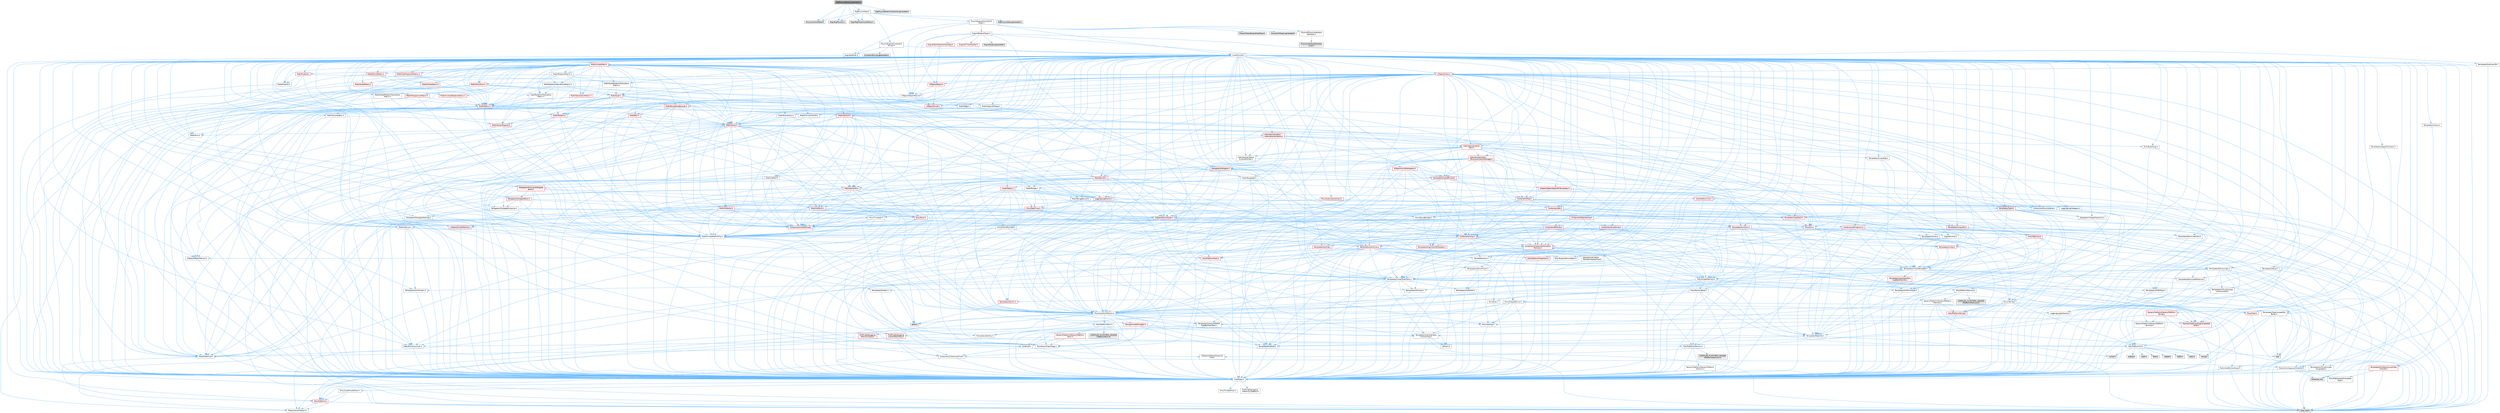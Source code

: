 digraph "RigPhysicsBodyComponent.h"
{
 // INTERACTIVE_SVG=YES
 // LATEX_PDF_SIZE
  bgcolor="transparent";
  edge [fontname=Helvetica,fontsize=10,labelfontname=Helvetica,labelfontsize=10];
  node [fontname=Helvetica,fontsize=10,shape=box,height=0.2,width=0.4];
  Node1 [id="Node000001",label="RigPhysicsBodyComponent.h",height=0.2,width=0.4,color="gray40", fillcolor="grey60", style="filled", fontcolor="black",tooltip=" "];
  Node1 -> Node2 [id="edge1_Node000001_Node000002",color="steelblue1",style="solid",tooltip=" "];
  Node2 [id="Node000002",label="RigPhysicsData.h",height=0.2,width=0.4,color="grey40", fillcolor="white", style="filled",URL="$d7/d66/RigPhysicsData_8h.html",tooltip=" "];
  Node2 -> Node3 [id="edge2_Node000002_Node000003",color="steelblue1",style="solid",tooltip=" "];
  Node3 [id="Node000003",label="PhysicsControlData.h",height=0.2,width=0.4,color="grey60", fillcolor="#E0E0E0", style="filled",tooltip=" "];
  Node2 -> Node4 [id="edge3_Node000002_Node000004",color="steelblue1",style="solid",tooltip=" "];
  Node4 [id="Node000004",label="Rigs/RigPhysics.h",height=0.2,width=0.4,color="grey60", fillcolor="#E0E0E0", style="filled",tooltip=" "];
  Node2 -> Node5 [id="edge4_Node000002_Node000005",color="steelblue1",style="solid",tooltip=" "];
  Node5 [id="Node000005",label="Rigs/RigHierarchyDefines.h",height=0.2,width=0.4,color="grey60", fillcolor="#E0E0E0", style="filled",tooltip=" "];
  Node2 -> Node6 [id="edge5_Node000002_Node000006",color="steelblue1",style="solid",tooltip=" "];
  Node6 [id="Node000006",label="PhysicsEngine/Constraint\lTypes.h",height=0.2,width=0.4,color="grey40", fillcolor="white", style="filled",URL="$d7/dd1/ConstraintTypes_8h.html",tooltip=" "];
  Node6 -> Node7 [id="edge6_Node000006_Node000007",color="steelblue1",style="solid",tooltip=" "];
  Node7 [id="Node000007",label="CoreMinimal.h",height=0.2,width=0.4,color="grey40", fillcolor="white", style="filled",URL="$d7/d67/CoreMinimal_8h.html",tooltip=" "];
  Node7 -> Node8 [id="edge7_Node000007_Node000008",color="steelblue1",style="solid",tooltip=" "];
  Node8 [id="Node000008",label="CoreTypes.h",height=0.2,width=0.4,color="grey40", fillcolor="white", style="filled",URL="$dc/dec/CoreTypes_8h.html",tooltip=" "];
  Node8 -> Node9 [id="edge8_Node000008_Node000009",color="steelblue1",style="solid",tooltip=" "];
  Node9 [id="Node000009",label="HAL/Platform.h",height=0.2,width=0.4,color="red", fillcolor="#FFF0F0", style="filled",URL="$d9/dd0/Platform_8h.html",tooltip=" "];
  Node9 -> Node12 [id="edge9_Node000009_Node000012",color="steelblue1",style="solid",tooltip=" "];
  Node12 [id="Node000012",label="type_traits",height=0.2,width=0.4,color="grey60", fillcolor="#E0E0E0", style="filled",tooltip=" "];
  Node9 -> Node13 [id="edge10_Node000009_Node000013",color="steelblue1",style="solid",tooltip=" "];
  Node13 [id="Node000013",label="PreprocessorHelpers.h",height=0.2,width=0.4,color="grey40", fillcolor="white", style="filled",URL="$db/ddb/PreprocessorHelpers_8h.html",tooltip=" "];
  Node8 -> Node19 [id="edge11_Node000008_Node000019",color="steelblue1",style="solid",tooltip=" "];
  Node19 [id="Node000019",label="ProfilingDebugging\l/UMemoryDefines.h",height=0.2,width=0.4,color="grey40", fillcolor="white", style="filled",URL="$d2/da2/UMemoryDefines_8h.html",tooltip=" "];
  Node8 -> Node20 [id="edge12_Node000008_Node000020",color="steelblue1",style="solid",tooltip=" "];
  Node20 [id="Node000020",label="Misc/CoreMiscDefines.h",height=0.2,width=0.4,color="grey40", fillcolor="white", style="filled",URL="$da/d38/CoreMiscDefines_8h.html",tooltip=" "];
  Node20 -> Node9 [id="edge13_Node000020_Node000009",color="steelblue1",style="solid",tooltip=" "];
  Node20 -> Node13 [id="edge14_Node000020_Node000013",color="steelblue1",style="solid",tooltip=" "];
  Node8 -> Node21 [id="edge15_Node000008_Node000021",color="steelblue1",style="solid",tooltip=" "];
  Node21 [id="Node000021",label="Misc/CoreDefines.h",height=0.2,width=0.4,color="grey40", fillcolor="white", style="filled",URL="$d3/dd2/CoreDefines_8h.html",tooltip=" "];
  Node7 -> Node22 [id="edge16_Node000007_Node000022",color="steelblue1",style="solid",tooltip=" "];
  Node22 [id="Node000022",label="CoreFwd.h",height=0.2,width=0.4,color="grey40", fillcolor="white", style="filled",URL="$d1/d1e/CoreFwd_8h.html",tooltip=" "];
  Node22 -> Node8 [id="edge17_Node000022_Node000008",color="steelblue1",style="solid",tooltip=" "];
  Node22 -> Node23 [id="edge18_Node000022_Node000023",color="steelblue1",style="solid",tooltip=" "];
  Node23 [id="Node000023",label="Containers/ContainersFwd.h",height=0.2,width=0.4,color="grey40", fillcolor="white", style="filled",URL="$d4/d0a/ContainersFwd_8h.html",tooltip=" "];
  Node23 -> Node9 [id="edge19_Node000023_Node000009",color="steelblue1",style="solid",tooltip=" "];
  Node23 -> Node8 [id="edge20_Node000023_Node000008",color="steelblue1",style="solid",tooltip=" "];
  Node23 -> Node24 [id="edge21_Node000023_Node000024",color="steelblue1",style="solid",tooltip=" "];
  Node24 [id="Node000024",label="Traits/IsContiguousContainer.h",height=0.2,width=0.4,color="grey40", fillcolor="white", style="filled",URL="$d5/d3c/IsContiguousContainer_8h.html",tooltip=" "];
  Node24 -> Node8 [id="edge22_Node000024_Node000008",color="steelblue1",style="solid",tooltip=" "];
  Node24 -> Node25 [id="edge23_Node000024_Node000025",color="steelblue1",style="solid",tooltip=" "];
  Node25 [id="Node000025",label="Misc/StaticAssertComplete\lType.h",height=0.2,width=0.4,color="grey40", fillcolor="white", style="filled",URL="$d5/d4e/StaticAssertCompleteType_8h.html",tooltip=" "];
  Node24 -> Node26 [id="edge24_Node000024_Node000026",color="steelblue1",style="solid",tooltip=" "];
  Node26 [id="Node000026",label="initializer_list",height=0.2,width=0.4,color="grey60", fillcolor="#E0E0E0", style="filled",tooltip=" "];
  Node22 -> Node27 [id="edge25_Node000022_Node000027",color="steelblue1",style="solid",tooltip=" "];
  Node27 [id="Node000027",label="Math/MathFwd.h",height=0.2,width=0.4,color="grey40", fillcolor="white", style="filled",URL="$d2/d10/MathFwd_8h.html",tooltip=" "];
  Node27 -> Node9 [id="edge26_Node000027_Node000009",color="steelblue1",style="solid",tooltip=" "];
  Node22 -> Node28 [id="edge27_Node000022_Node000028",color="steelblue1",style="solid",tooltip=" "];
  Node28 [id="Node000028",label="UObject/UObjectHierarchy\lFwd.h",height=0.2,width=0.4,color="grey40", fillcolor="white", style="filled",URL="$d3/d13/UObjectHierarchyFwd_8h.html",tooltip=" "];
  Node7 -> Node28 [id="edge28_Node000007_Node000028",color="steelblue1",style="solid",tooltip=" "];
  Node7 -> Node23 [id="edge29_Node000007_Node000023",color="steelblue1",style="solid",tooltip=" "];
  Node7 -> Node29 [id="edge30_Node000007_Node000029",color="steelblue1",style="solid",tooltip=" "];
  Node29 [id="Node000029",label="Misc/VarArgs.h",height=0.2,width=0.4,color="grey40", fillcolor="white", style="filled",URL="$d5/d6f/VarArgs_8h.html",tooltip=" "];
  Node29 -> Node8 [id="edge31_Node000029_Node000008",color="steelblue1",style="solid",tooltip=" "];
  Node7 -> Node30 [id="edge32_Node000007_Node000030",color="steelblue1",style="solid",tooltip=" "];
  Node30 [id="Node000030",label="Logging/LogVerbosity.h",height=0.2,width=0.4,color="grey40", fillcolor="white", style="filled",URL="$d2/d8f/LogVerbosity_8h.html",tooltip=" "];
  Node30 -> Node8 [id="edge33_Node000030_Node000008",color="steelblue1",style="solid",tooltip=" "];
  Node7 -> Node31 [id="edge34_Node000007_Node000031",color="steelblue1",style="solid",tooltip=" "];
  Node31 [id="Node000031",label="Misc/OutputDevice.h",height=0.2,width=0.4,color="grey40", fillcolor="white", style="filled",URL="$d7/d32/OutputDevice_8h.html",tooltip=" "];
  Node31 -> Node22 [id="edge35_Node000031_Node000022",color="steelblue1",style="solid",tooltip=" "];
  Node31 -> Node8 [id="edge36_Node000031_Node000008",color="steelblue1",style="solid",tooltip=" "];
  Node31 -> Node30 [id="edge37_Node000031_Node000030",color="steelblue1",style="solid",tooltip=" "];
  Node31 -> Node29 [id="edge38_Node000031_Node000029",color="steelblue1",style="solid",tooltip=" "];
  Node31 -> Node32 [id="edge39_Node000031_Node000032",color="steelblue1",style="solid",tooltip=" "];
  Node32 [id="Node000032",label="Templates/IsArrayOrRefOf\lTypeByPredicate.h",height=0.2,width=0.4,color="grey40", fillcolor="white", style="filled",URL="$d6/da1/IsArrayOrRefOfTypeByPredicate_8h.html",tooltip=" "];
  Node32 -> Node8 [id="edge40_Node000032_Node000008",color="steelblue1",style="solid",tooltip=" "];
  Node31 -> Node33 [id="edge41_Node000031_Node000033",color="steelblue1",style="solid",tooltip=" "];
  Node33 [id="Node000033",label="Templates/IsValidVariadic\lFunctionArg.h",height=0.2,width=0.4,color="grey40", fillcolor="white", style="filled",URL="$d0/dc8/IsValidVariadicFunctionArg_8h.html",tooltip=" "];
  Node33 -> Node8 [id="edge42_Node000033_Node000008",color="steelblue1",style="solid",tooltip=" "];
  Node33 -> Node34 [id="edge43_Node000033_Node000034",color="steelblue1",style="solid",tooltip=" "];
  Node34 [id="Node000034",label="IsEnum.h",height=0.2,width=0.4,color="grey40", fillcolor="white", style="filled",URL="$d4/de5/IsEnum_8h.html",tooltip=" "];
  Node33 -> Node12 [id="edge44_Node000033_Node000012",color="steelblue1",style="solid",tooltip=" "];
  Node31 -> Node35 [id="edge45_Node000031_Node000035",color="steelblue1",style="solid",tooltip=" "];
  Node35 [id="Node000035",label="Traits/IsCharEncodingCompatible\lWith.h",height=0.2,width=0.4,color="red", fillcolor="#FFF0F0", style="filled",URL="$df/dd1/IsCharEncodingCompatibleWith_8h.html",tooltip=" "];
  Node35 -> Node12 [id="edge46_Node000035_Node000012",color="steelblue1",style="solid",tooltip=" "];
  Node7 -> Node37 [id="edge47_Node000007_Node000037",color="steelblue1",style="solid",tooltip=" "];
  Node37 [id="Node000037",label="HAL/PlatformCrt.h",height=0.2,width=0.4,color="grey40", fillcolor="white", style="filled",URL="$d8/d75/PlatformCrt_8h.html",tooltip=" "];
  Node37 -> Node38 [id="edge48_Node000037_Node000038",color="steelblue1",style="solid",tooltip=" "];
  Node38 [id="Node000038",label="new",height=0.2,width=0.4,color="grey60", fillcolor="#E0E0E0", style="filled",tooltip=" "];
  Node37 -> Node39 [id="edge49_Node000037_Node000039",color="steelblue1",style="solid",tooltip=" "];
  Node39 [id="Node000039",label="wchar.h",height=0.2,width=0.4,color="grey60", fillcolor="#E0E0E0", style="filled",tooltip=" "];
  Node37 -> Node40 [id="edge50_Node000037_Node000040",color="steelblue1",style="solid",tooltip=" "];
  Node40 [id="Node000040",label="stddef.h",height=0.2,width=0.4,color="grey60", fillcolor="#E0E0E0", style="filled",tooltip=" "];
  Node37 -> Node41 [id="edge51_Node000037_Node000041",color="steelblue1",style="solid",tooltip=" "];
  Node41 [id="Node000041",label="stdlib.h",height=0.2,width=0.4,color="grey60", fillcolor="#E0E0E0", style="filled",tooltip=" "];
  Node37 -> Node42 [id="edge52_Node000037_Node000042",color="steelblue1",style="solid",tooltip=" "];
  Node42 [id="Node000042",label="stdio.h",height=0.2,width=0.4,color="grey60", fillcolor="#E0E0E0", style="filled",tooltip=" "];
  Node37 -> Node43 [id="edge53_Node000037_Node000043",color="steelblue1",style="solid",tooltip=" "];
  Node43 [id="Node000043",label="stdarg.h",height=0.2,width=0.4,color="grey60", fillcolor="#E0E0E0", style="filled",tooltip=" "];
  Node37 -> Node44 [id="edge54_Node000037_Node000044",color="steelblue1",style="solid",tooltip=" "];
  Node44 [id="Node000044",label="math.h",height=0.2,width=0.4,color="grey60", fillcolor="#E0E0E0", style="filled",tooltip=" "];
  Node37 -> Node45 [id="edge55_Node000037_Node000045",color="steelblue1",style="solid",tooltip=" "];
  Node45 [id="Node000045",label="float.h",height=0.2,width=0.4,color="grey60", fillcolor="#E0E0E0", style="filled",tooltip=" "];
  Node37 -> Node46 [id="edge56_Node000037_Node000046",color="steelblue1",style="solid",tooltip=" "];
  Node46 [id="Node000046",label="string.h",height=0.2,width=0.4,color="grey60", fillcolor="#E0E0E0", style="filled",tooltip=" "];
  Node7 -> Node47 [id="edge57_Node000007_Node000047",color="steelblue1",style="solid",tooltip=" "];
  Node47 [id="Node000047",label="HAL/PlatformMisc.h",height=0.2,width=0.4,color="grey40", fillcolor="white", style="filled",URL="$d0/df5/PlatformMisc_8h.html",tooltip=" "];
  Node47 -> Node8 [id="edge58_Node000047_Node000008",color="steelblue1",style="solid",tooltip=" "];
  Node47 -> Node48 [id="edge59_Node000047_Node000048",color="steelblue1",style="solid",tooltip=" "];
  Node48 [id="Node000048",label="GenericPlatform/GenericPlatform\lMisc.h",height=0.2,width=0.4,color="red", fillcolor="#FFF0F0", style="filled",URL="$db/d9a/GenericPlatformMisc_8h.html",tooltip=" "];
  Node48 -> Node22 [id="edge60_Node000048_Node000022",color="steelblue1",style="solid",tooltip=" "];
  Node48 -> Node8 [id="edge61_Node000048_Node000008",color="steelblue1",style="solid",tooltip=" "];
  Node48 -> Node37 [id="edge62_Node000048_Node000037",color="steelblue1",style="solid",tooltip=" "];
  Node48 -> Node52 [id="edge63_Node000048_Node000052",color="steelblue1",style="solid",tooltip=" "];
  Node52 [id="Node000052",label="Math/NumericLimits.h",height=0.2,width=0.4,color="grey40", fillcolor="white", style="filled",URL="$df/d1b/NumericLimits_8h.html",tooltip=" "];
  Node52 -> Node8 [id="edge64_Node000052_Node000008",color="steelblue1",style="solid",tooltip=" "];
  Node48 -> Node54 [id="edge65_Node000048_Node000054",color="steelblue1",style="solid",tooltip=" "];
  Node54 [id="Node000054",label="Misc/EnumClassFlags.h",height=0.2,width=0.4,color="grey40", fillcolor="white", style="filled",URL="$d8/de7/EnumClassFlags_8h.html",tooltip=" "];
  Node47 -> Node57 [id="edge66_Node000047_Node000057",color="steelblue1",style="solid",tooltip=" "];
  Node57 [id="Node000057",label="COMPILED_PLATFORM_HEADER\l(PlatformMisc.h)",height=0.2,width=0.4,color="grey60", fillcolor="#E0E0E0", style="filled",tooltip=" "];
  Node47 -> Node58 [id="edge67_Node000047_Node000058",color="steelblue1",style="solid",tooltip=" "];
  Node58 [id="Node000058",label="ProfilingDebugging\l/CpuProfilerTrace.h",height=0.2,width=0.4,color="red", fillcolor="#FFF0F0", style="filled",URL="$da/dcb/CpuProfilerTrace_8h.html",tooltip=" "];
  Node58 -> Node8 [id="edge68_Node000058_Node000008",color="steelblue1",style="solid",tooltip=" "];
  Node58 -> Node23 [id="edge69_Node000058_Node000023",color="steelblue1",style="solid",tooltip=" "];
  Node58 -> Node59 [id="edge70_Node000058_Node000059",color="steelblue1",style="solid",tooltip=" "];
  Node59 [id="Node000059",label="HAL/PlatformAtomics.h",height=0.2,width=0.4,color="grey40", fillcolor="white", style="filled",URL="$d3/d36/PlatformAtomics_8h.html",tooltip=" "];
  Node59 -> Node8 [id="edge71_Node000059_Node000008",color="steelblue1",style="solid",tooltip=" "];
  Node59 -> Node60 [id="edge72_Node000059_Node000060",color="steelblue1",style="solid",tooltip=" "];
  Node60 [id="Node000060",label="GenericPlatform/GenericPlatform\lAtomics.h",height=0.2,width=0.4,color="grey40", fillcolor="white", style="filled",URL="$da/d72/GenericPlatformAtomics_8h.html",tooltip=" "];
  Node60 -> Node8 [id="edge73_Node000060_Node000008",color="steelblue1",style="solid",tooltip=" "];
  Node59 -> Node61 [id="edge74_Node000059_Node000061",color="steelblue1",style="solid",tooltip=" "];
  Node61 [id="Node000061",label="COMPILED_PLATFORM_HEADER\l(PlatformAtomics.h)",height=0.2,width=0.4,color="grey60", fillcolor="#E0E0E0", style="filled",tooltip=" "];
  Node58 -> Node13 [id="edge75_Node000058_Node000013",color="steelblue1",style="solid",tooltip=" "];
  Node7 -> Node66 [id="edge76_Node000007_Node000066",color="steelblue1",style="solid",tooltip=" "];
  Node66 [id="Node000066",label="Misc/AssertionMacros.h",height=0.2,width=0.4,color="grey40", fillcolor="white", style="filled",URL="$d0/dfa/AssertionMacros_8h.html",tooltip=" "];
  Node66 -> Node8 [id="edge77_Node000066_Node000008",color="steelblue1",style="solid",tooltip=" "];
  Node66 -> Node9 [id="edge78_Node000066_Node000009",color="steelblue1",style="solid",tooltip=" "];
  Node66 -> Node47 [id="edge79_Node000066_Node000047",color="steelblue1",style="solid",tooltip=" "];
  Node66 -> Node13 [id="edge80_Node000066_Node000013",color="steelblue1",style="solid",tooltip=" "];
  Node66 -> Node67 [id="edge81_Node000066_Node000067",color="steelblue1",style="solid",tooltip=" "];
  Node67 [id="Node000067",label="Templates/EnableIf.h",height=0.2,width=0.4,color="grey40", fillcolor="white", style="filled",URL="$d7/d60/EnableIf_8h.html",tooltip=" "];
  Node67 -> Node8 [id="edge82_Node000067_Node000008",color="steelblue1",style="solid",tooltip=" "];
  Node66 -> Node32 [id="edge83_Node000066_Node000032",color="steelblue1",style="solid",tooltip=" "];
  Node66 -> Node33 [id="edge84_Node000066_Node000033",color="steelblue1",style="solid",tooltip=" "];
  Node66 -> Node35 [id="edge85_Node000066_Node000035",color="steelblue1",style="solid",tooltip=" "];
  Node66 -> Node29 [id="edge86_Node000066_Node000029",color="steelblue1",style="solid",tooltip=" "];
  Node66 -> Node68 [id="edge87_Node000066_Node000068",color="steelblue1",style="solid",tooltip=" "];
  Node68 [id="Node000068",label="String/FormatStringSan.h",height=0.2,width=0.4,color="red", fillcolor="#FFF0F0", style="filled",URL="$d3/d8b/FormatStringSan_8h.html",tooltip=" "];
  Node68 -> Node12 [id="edge88_Node000068_Node000012",color="steelblue1",style="solid",tooltip=" "];
  Node68 -> Node8 [id="edge89_Node000068_Node000008",color="steelblue1",style="solid",tooltip=" "];
  Node68 -> Node69 [id="edge90_Node000068_Node000069",color="steelblue1",style="solid",tooltip=" "];
  Node69 [id="Node000069",label="Templates/Requires.h",height=0.2,width=0.4,color="grey40", fillcolor="white", style="filled",URL="$dc/d96/Requires_8h.html",tooltip=" "];
  Node69 -> Node67 [id="edge91_Node000069_Node000067",color="steelblue1",style="solid",tooltip=" "];
  Node69 -> Node12 [id="edge92_Node000069_Node000012",color="steelblue1",style="solid",tooltip=" "];
  Node68 -> Node70 [id="edge93_Node000068_Node000070",color="steelblue1",style="solid",tooltip=" "];
  Node70 [id="Node000070",label="Templates/Identity.h",height=0.2,width=0.4,color="grey40", fillcolor="white", style="filled",URL="$d0/dd5/Identity_8h.html",tooltip=" "];
  Node68 -> Node33 [id="edge94_Node000068_Node000033",color="steelblue1",style="solid",tooltip=" "];
  Node68 -> Node23 [id="edge95_Node000068_Node000023",color="steelblue1",style="solid",tooltip=" "];
  Node66 -> Node74 [id="edge96_Node000066_Node000074",color="steelblue1",style="solid",tooltip=" "];
  Node74 [id="Node000074",label="atomic",height=0.2,width=0.4,color="grey60", fillcolor="#E0E0E0", style="filled",tooltip=" "];
  Node7 -> Node75 [id="edge97_Node000007_Node000075",color="steelblue1",style="solid",tooltip=" "];
  Node75 [id="Node000075",label="Templates/IsPointer.h",height=0.2,width=0.4,color="grey40", fillcolor="white", style="filled",URL="$d7/d05/IsPointer_8h.html",tooltip=" "];
  Node75 -> Node8 [id="edge98_Node000075_Node000008",color="steelblue1",style="solid",tooltip=" "];
  Node7 -> Node76 [id="edge99_Node000007_Node000076",color="steelblue1",style="solid",tooltip=" "];
  Node76 [id="Node000076",label="HAL/PlatformMemory.h",height=0.2,width=0.4,color="grey40", fillcolor="white", style="filled",URL="$de/d68/PlatformMemory_8h.html",tooltip=" "];
  Node76 -> Node8 [id="edge100_Node000076_Node000008",color="steelblue1",style="solid",tooltip=" "];
  Node76 -> Node77 [id="edge101_Node000076_Node000077",color="steelblue1",style="solid",tooltip=" "];
  Node77 [id="Node000077",label="GenericPlatform/GenericPlatform\lMemory.h",height=0.2,width=0.4,color="grey40", fillcolor="white", style="filled",URL="$dd/d22/GenericPlatformMemory_8h.html",tooltip=" "];
  Node77 -> Node22 [id="edge102_Node000077_Node000022",color="steelblue1",style="solid",tooltip=" "];
  Node77 -> Node8 [id="edge103_Node000077_Node000008",color="steelblue1",style="solid",tooltip=" "];
  Node77 -> Node78 [id="edge104_Node000077_Node000078",color="steelblue1",style="solid",tooltip=" "];
  Node78 [id="Node000078",label="HAL/PlatformString.h",height=0.2,width=0.4,color="red", fillcolor="#FFF0F0", style="filled",URL="$db/db5/PlatformString_8h.html",tooltip=" "];
  Node78 -> Node8 [id="edge105_Node000078_Node000008",color="steelblue1",style="solid",tooltip=" "];
  Node77 -> Node46 [id="edge106_Node000077_Node000046",color="steelblue1",style="solid",tooltip=" "];
  Node77 -> Node39 [id="edge107_Node000077_Node000039",color="steelblue1",style="solid",tooltip=" "];
  Node76 -> Node80 [id="edge108_Node000076_Node000080",color="steelblue1",style="solid",tooltip=" "];
  Node80 [id="Node000080",label="COMPILED_PLATFORM_HEADER\l(PlatformMemory.h)",height=0.2,width=0.4,color="grey60", fillcolor="#E0E0E0", style="filled",tooltip=" "];
  Node7 -> Node59 [id="edge109_Node000007_Node000059",color="steelblue1",style="solid",tooltip=" "];
  Node7 -> Node81 [id="edge110_Node000007_Node000081",color="steelblue1",style="solid",tooltip=" "];
  Node81 [id="Node000081",label="Misc/Exec.h",height=0.2,width=0.4,color="grey40", fillcolor="white", style="filled",URL="$de/ddb/Exec_8h.html",tooltip=" "];
  Node81 -> Node8 [id="edge111_Node000081_Node000008",color="steelblue1",style="solid",tooltip=" "];
  Node81 -> Node66 [id="edge112_Node000081_Node000066",color="steelblue1",style="solid",tooltip=" "];
  Node7 -> Node82 [id="edge113_Node000007_Node000082",color="steelblue1",style="solid",tooltip=" "];
  Node82 [id="Node000082",label="HAL/MemoryBase.h",height=0.2,width=0.4,color="grey40", fillcolor="white", style="filled",URL="$d6/d9f/MemoryBase_8h.html",tooltip=" "];
  Node82 -> Node8 [id="edge114_Node000082_Node000008",color="steelblue1",style="solid",tooltip=" "];
  Node82 -> Node59 [id="edge115_Node000082_Node000059",color="steelblue1",style="solid",tooltip=" "];
  Node82 -> Node37 [id="edge116_Node000082_Node000037",color="steelblue1",style="solid",tooltip=" "];
  Node82 -> Node81 [id="edge117_Node000082_Node000081",color="steelblue1",style="solid",tooltip=" "];
  Node82 -> Node31 [id="edge118_Node000082_Node000031",color="steelblue1",style="solid",tooltip=" "];
  Node82 -> Node83 [id="edge119_Node000082_Node000083",color="steelblue1",style="solid",tooltip=" "];
  Node83 [id="Node000083",label="Templates/Atomic.h",height=0.2,width=0.4,color="red", fillcolor="#FFF0F0", style="filled",URL="$d3/d91/Atomic_8h.html",tooltip=" "];
  Node83 -> Node74 [id="edge120_Node000083_Node000074",color="steelblue1",style="solid",tooltip=" "];
  Node7 -> Node92 [id="edge121_Node000007_Node000092",color="steelblue1",style="solid",tooltip=" "];
  Node92 [id="Node000092",label="HAL/UnrealMemory.h",height=0.2,width=0.4,color="grey40", fillcolor="white", style="filled",URL="$d9/d96/UnrealMemory_8h.html",tooltip=" "];
  Node92 -> Node8 [id="edge122_Node000092_Node000008",color="steelblue1",style="solid",tooltip=" "];
  Node92 -> Node77 [id="edge123_Node000092_Node000077",color="steelblue1",style="solid",tooltip=" "];
  Node92 -> Node82 [id="edge124_Node000092_Node000082",color="steelblue1",style="solid",tooltip=" "];
  Node92 -> Node76 [id="edge125_Node000092_Node000076",color="steelblue1",style="solid",tooltip=" "];
  Node92 -> Node93 [id="edge126_Node000092_Node000093",color="steelblue1",style="solid",tooltip=" "];
  Node93 [id="Node000093",label="ProfilingDebugging\l/MemoryTrace.h",height=0.2,width=0.4,color="red", fillcolor="#FFF0F0", style="filled",URL="$da/dd7/MemoryTrace_8h.html",tooltip=" "];
  Node93 -> Node9 [id="edge127_Node000093_Node000009",color="steelblue1",style="solid",tooltip=" "];
  Node93 -> Node54 [id="edge128_Node000093_Node000054",color="steelblue1",style="solid",tooltip=" "];
  Node92 -> Node75 [id="edge129_Node000092_Node000075",color="steelblue1",style="solid",tooltip=" "];
  Node7 -> Node94 [id="edge130_Node000007_Node000094",color="steelblue1",style="solid",tooltip=" "];
  Node94 [id="Node000094",label="Templates/IsArithmetic.h",height=0.2,width=0.4,color="grey40", fillcolor="white", style="filled",URL="$d2/d5d/IsArithmetic_8h.html",tooltip=" "];
  Node94 -> Node8 [id="edge131_Node000094_Node000008",color="steelblue1",style="solid",tooltip=" "];
  Node7 -> Node88 [id="edge132_Node000007_Node000088",color="steelblue1",style="solid",tooltip=" "];
  Node88 [id="Node000088",label="Templates/AndOrNot.h",height=0.2,width=0.4,color="grey40", fillcolor="white", style="filled",URL="$db/d0a/AndOrNot_8h.html",tooltip=" "];
  Node88 -> Node8 [id="edge133_Node000088_Node000008",color="steelblue1",style="solid",tooltip=" "];
  Node7 -> Node95 [id="edge134_Node000007_Node000095",color="steelblue1",style="solid",tooltip=" "];
  Node95 [id="Node000095",label="Templates/IsPODType.h",height=0.2,width=0.4,color="grey40", fillcolor="white", style="filled",URL="$d7/db1/IsPODType_8h.html",tooltip=" "];
  Node95 -> Node8 [id="edge135_Node000095_Node000008",color="steelblue1",style="solid",tooltip=" "];
  Node7 -> Node96 [id="edge136_Node000007_Node000096",color="steelblue1",style="solid",tooltip=" "];
  Node96 [id="Node000096",label="Templates/IsUECoreType.h",height=0.2,width=0.4,color="grey40", fillcolor="white", style="filled",URL="$d1/db8/IsUECoreType_8h.html",tooltip=" "];
  Node96 -> Node8 [id="edge137_Node000096_Node000008",color="steelblue1",style="solid",tooltip=" "];
  Node96 -> Node12 [id="edge138_Node000096_Node000012",color="steelblue1",style="solid",tooltip=" "];
  Node7 -> Node89 [id="edge139_Node000007_Node000089",color="steelblue1",style="solid",tooltip=" "];
  Node89 [id="Node000089",label="Templates/IsTriviallyCopy\lConstructible.h",height=0.2,width=0.4,color="grey40", fillcolor="white", style="filled",URL="$d3/d78/IsTriviallyCopyConstructible_8h.html",tooltip=" "];
  Node89 -> Node8 [id="edge140_Node000089_Node000008",color="steelblue1",style="solid",tooltip=" "];
  Node89 -> Node12 [id="edge141_Node000089_Node000012",color="steelblue1",style="solid",tooltip=" "];
  Node7 -> Node97 [id="edge142_Node000007_Node000097",color="steelblue1",style="solid",tooltip=" "];
  Node97 [id="Node000097",label="Templates/UnrealTypeTraits.h",height=0.2,width=0.4,color="grey40", fillcolor="white", style="filled",URL="$d2/d2d/UnrealTypeTraits_8h.html",tooltip=" "];
  Node97 -> Node8 [id="edge143_Node000097_Node000008",color="steelblue1",style="solid",tooltip=" "];
  Node97 -> Node75 [id="edge144_Node000097_Node000075",color="steelblue1",style="solid",tooltip=" "];
  Node97 -> Node66 [id="edge145_Node000097_Node000066",color="steelblue1",style="solid",tooltip=" "];
  Node97 -> Node88 [id="edge146_Node000097_Node000088",color="steelblue1",style="solid",tooltip=" "];
  Node97 -> Node67 [id="edge147_Node000097_Node000067",color="steelblue1",style="solid",tooltip=" "];
  Node97 -> Node94 [id="edge148_Node000097_Node000094",color="steelblue1",style="solid",tooltip=" "];
  Node97 -> Node34 [id="edge149_Node000097_Node000034",color="steelblue1",style="solid",tooltip=" "];
  Node97 -> Node98 [id="edge150_Node000097_Node000098",color="steelblue1",style="solid",tooltip=" "];
  Node98 [id="Node000098",label="Templates/Models.h",height=0.2,width=0.4,color="grey40", fillcolor="white", style="filled",URL="$d3/d0c/Models_8h.html",tooltip=" "];
  Node98 -> Node70 [id="edge151_Node000098_Node000070",color="steelblue1",style="solid",tooltip=" "];
  Node97 -> Node95 [id="edge152_Node000097_Node000095",color="steelblue1",style="solid",tooltip=" "];
  Node97 -> Node96 [id="edge153_Node000097_Node000096",color="steelblue1",style="solid",tooltip=" "];
  Node97 -> Node89 [id="edge154_Node000097_Node000089",color="steelblue1",style="solid",tooltip=" "];
  Node7 -> Node67 [id="edge155_Node000007_Node000067",color="steelblue1",style="solid",tooltip=" "];
  Node7 -> Node99 [id="edge156_Node000007_Node000099",color="steelblue1",style="solid",tooltip=" "];
  Node99 [id="Node000099",label="Templates/RemoveReference.h",height=0.2,width=0.4,color="grey40", fillcolor="white", style="filled",URL="$da/dbe/RemoveReference_8h.html",tooltip=" "];
  Node99 -> Node8 [id="edge157_Node000099_Node000008",color="steelblue1",style="solid",tooltip=" "];
  Node7 -> Node100 [id="edge158_Node000007_Node000100",color="steelblue1",style="solid",tooltip=" "];
  Node100 [id="Node000100",label="Templates/IntegralConstant.h",height=0.2,width=0.4,color="grey40", fillcolor="white", style="filled",URL="$db/d1b/IntegralConstant_8h.html",tooltip=" "];
  Node100 -> Node8 [id="edge159_Node000100_Node000008",color="steelblue1",style="solid",tooltip=" "];
  Node7 -> Node101 [id="edge160_Node000007_Node000101",color="steelblue1",style="solid",tooltip=" "];
  Node101 [id="Node000101",label="Templates/IsClass.h",height=0.2,width=0.4,color="grey40", fillcolor="white", style="filled",URL="$db/dcb/IsClass_8h.html",tooltip=" "];
  Node101 -> Node8 [id="edge161_Node000101_Node000008",color="steelblue1",style="solid",tooltip=" "];
  Node7 -> Node102 [id="edge162_Node000007_Node000102",color="steelblue1",style="solid",tooltip=" "];
  Node102 [id="Node000102",label="Templates/TypeCompatible\lBytes.h",height=0.2,width=0.4,color="grey40", fillcolor="white", style="filled",URL="$df/d0a/TypeCompatibleBytes_8h.html",tooltip=" "];
  Node102 -> Node8 [id="edge163_Node000102_Node000008",color="steelblue1",style="solid",tooltip=" "];
  Node102 -> Node46 [id="edge164_Node000102_Node000046",color="steelblue1",style="solid",tooltip=" "];
  Node102 -> Node38 [id="edge165_Node000102_Node000038",color="steelblue1",style="solid",tooltip=" "];
  Node102 -> Node12 [id="edge166_Node000102_Node000012",color="steelblue1",style="solid",tooltip=" "];
  Node7 -> Node24 [id="edge167_Node000007_Node000024",color="steelblue1",style="solid",tooltip=" "];
  Node7 -> Node103 [id="edge168_Node000007_Node000103",color="steelblue1",style="solid",tooltip=" "];
  Node103 [id="Node000103",label="Templates/UnrealTemplate.h",height=0.2,width=0.4,color="grey40", fillcolor="white", style="filled",URL="$d4/d24/UnrealTemplate_8h.html",tooltip=" "];
  Node103 -> Node8 [id="edge169_Node000103_Node000008",color="steelblue1",style="solid",tooltip=" "];
  Node103 -> Node75 [id="edge170_Node000103_Node000075",color="steelblue1",style="solid",tooltip=" "];
  Node103 -> Node92 [id="edge171_Node000103_Node000092",color="steelblue1",style="solid",tooltip=" "];
  Node103 -> Node104 [id="edge172_Node000103_Node000104",color="steelblue1",style="solid",tooltip=" "];
  Node104 [id="Node000104",label="Templates/CopyQualifiers\lAndRefsFromTo.h",height=0.2,width=0.4,color="red", fillcolor="#FFF0F0", style="filled",URL="$d3/db3/CopyQualifiersAndRefsFromTo_8h.html",tooltip=" "];
  Node103 -> Node97 [id="edge173_Node000103_Node000097",color="steelblue1",style="solid",tooltip=" "];
  Node103 -> Node99 [id="edge174_Node000103_Node000099",color="steelblue1",style="solid",tooltip=" "];
  Node103 -> Node69 [id="edge175_Node000103_Node000069",color="steelblue1",style="solid",tooltip=" "];
  Node103 -> Node102 [id="edge176_Node000103_Node000102",color="steelblue1",style="solid",tooltip=" "];
  Node103 -> Node70 [id="edge177_Node000103_Node000070",color="steelblue1",style="solid",tooltip=" "];
  Node103 -> Node24 [id="edge178_Node000103_Node000024",color="steelblue1",style="solid",tooltip=" "];
  Node103 -> Node106 [id="edge179_Node000103_Node000106",color="steelblue1",style="solid",tooltip=" "];
  Node106 [id="Node000106",label="Traits/UseBitwiseSwap.h",height=0.2,width=0.4,color="grey40", fillcolor="white", style="filled",URL="$db/df3/UseBitwiseSwap_8h.html",tooltip=" "];
  Node106 -> Node8 [id="edge180_Node000106_Node000008",color="steelblue1",style="solid",tooltip=" "];
  Node106 -> Node12 [id="edge181_Node000106_Node000012",color="steelblue1",style="solid",tooltip=" "];
  Node103 -> Node12 [id="edge182_Node000103_Node000012",color="steelblue1",style="solid",tooltip=" "];
  Node7 -> Node52 [id="edge183_Node000007_Node000052",color="steelblue1",style="solid",tooltip=" "];
  Node7 -> Node107 [id="edge184_Node000007_Node000107",color="steelblue1",style="solid",tooltip=" "];
  Node107 [id="Node000107",label="HAL/PlatformMath.h",height=0.2,width=0.4,color="red", fillcolor="#FFF0F0", style="filled",URL="$dc/d53/PlatformMath_8h.html",tooltip=" "];
  Node107 -> Node8 [id="edge185_Node000107_Node000008",color="steelblue1",style="solid",tooltip=" "];
  Node7 -> Node90 [id="edge186_Node000007_Node000090",color="steelblue1",style="solid",tooltip=" "];
  Node90 [id="Node000090",label="Templates/IsTriviallyCopy\lAssignable.h",height=0.2,width=0.4,color="grey40", fillcolor="white", style="filled",URL="$d2/df2/IsTriviallyCopyAssignable_8h.html",tooltip=" "];
  Node90 -> Node8 [id="edge187_Node000090_Node000008",color="steelblue1",style="solid",tooltip=" "];
  Node90 -> Node12 [id="edge188_Node000090_Node000012",color="steelblue1",style="solid",tooltip=" "];
  Node7 -> Node115 [id="edge189_Node000007_Node000115",color="steelblue1",style="solid",tooltip=" "];
  Node115 [id="Node000115",label="Templates/MemoryOps.h",height=0.2,width=0.4,color="grey40", fillcolor="white", style="filled",URL="$db/dea/MemoryOps_8h.html",tooltip=" "];
  Node115 -> Node8 [id="edge190_Node000115_Node000008",color="steelblue1",style="solid",tooltip=" "];
  Node115 -> Node92 [id="edge191_Node000115_Node000092",color="steelblue1",style="solid",tooltip=" "];
  Node115 -> Node90 [id="edge192_Node000115_Node000090",color="steelblue1",style="solid",tooltip=" "];
  Node115 -> Node89 [id="edge193_Node000115_Node000089",color="steelblue1",style="solid",tooltip=" "];
  Node115 -> Node69 [id="edge194_Node000115_Node000069",color="steelblue1",style="solid",tooltip=" "];
  Node115 -> Node97 [id="edge195_Node000115_Node000097",color="steelblue1",style="solid",tooltip=" "];
  Node115 -> Node106 [id="edge196_Node000115_Node000106",color="steelblue1",style="solid",tooltip=" "];
  Node115 -> Node38 [id="edge197_Node000115_Node000038",color="steelblue1",style="solid",tooltip=" "];
  Node115 -> Node12 [id="edge198_Node000115_Node000012",color="steelblue1",style="solid",tooltip=" "];
  Node7 -> Node116 [id="edge199_Node000007_Node000116",color="steelblue1",style="solid",tooltip=" "];
  Node116 [id="Node000116",label="Containers/ContainerAllocation\lPolicies.h",height=0.2,width=0.4,color="red", fillcolor="#FFF0F0", style="filled",URL="$d7/dff/ContainerAllocationPolicies_8h.html",tooltip=" "];
  Node116 -> Node8 [id="edge200_Node000116_Node000008",color="steelblue1",style="solid",tooltip=" "];
  Node116 -> Node116 [id="edge201_Node000116_Node000116",color="steelblue1",style="solid",tooltip=" "];
  Node116 -> Node107 [id="edge202_Node000116_Node000107",color="steelblue1",style="solid",tooltip=" "];
  Node116 -> Node92 [id="edge203_Node000116_Node000092",color="steelblue1",style="solid",tooltip=" "];
  Node116 -> Node52 [id="edge204_Node000116_Node000052",color="steelblue1",style="solid",tooltip=" "];
  Node116 -> Node66 [id="edge205_Node000116_Node000066",color="steelblue1",style="solid",tooltip=" "];
  Node116 -> Node115 [id="edge206_Node000116_Node000115",color="steelblue1",style="solid",tooltip=" "];
  Node116 -> Node102 [id="edge207_Node000116_Node000102",color="steelblue1",style="solid",tooltip=" "];
  Node116 -> Node12 [id="edge208_Node000116_Node000012",color="steelblue1",style="solid",tooltip=" "];
  Node7 -> Node119 [id="edge209_Node000007_Node000119",color="steelblue1",style="solid",tooltip=" "];
  Node119 [id="Node000119",label="Templates/IsEnumClass.h",height=0.2,width=0.4,color="grey40", fillcolor="white", style="filled",URL="$d7/d15/IsEnumClass_8h.html",tooltip=" "];
  Node119 -> Node8 [id="edge210_Node000119_Node000008",color="steelblue1",style="solid",tooltip=" "];
  Node119 -> Node88 [id="edge211_Node000119_Node000088",color="steelblue1",style="solid",tooltip=" "];
  Node7 -> Node120 [id="edge212_Node000007_Node000120",color="steelblue1",style="solid",tooltip=" "];
  Node120 [id="Node000120",label="HAL/PlatformProperties.h",height=0.2,width=0.4,color="red", fillcolor="#FFF0F0", style="filled",URL="$d9/db0/PlatformProperties_8h.html",tooltip=" "];
  Node120 -> Node8 [id="edge213_Node000120_Node000008",color="steelblue1",style="solid",tooltip=" "];
  Node7 -> Node123 [id="edge214_Node000007_Node000123",color="steelblue1",style="solid",tooltip=" "];
  Node123 [id="Node000123",label="Misc/EngineVersionBase.h",height=0.2,width=0.4,color="grey40", fillcolor="white", style="filled",URL="$d5/d2b/EngineVersionBase_8h.html",tooltip=" "];
  Node123 -> Node8 [id="edge215_Node000123_Node000008",color="steelblue1",style="solid",tooltip=" "];
  Node7 -> Node124 [id="edge216_Node000007_Node000124",color="steelblue1",style="solid",tooltip=" "];
  Node124 [id="Node000124",label="Internationalization\l/TextNamespaceFwd.h",height=0.2,width=0.4,color="grey40", fillcolor="white", style="filled",URL="$d8/d97/TextNamespaceFwd_8h.html",tooltip=" "];
  Node124 -> Node8 [id="edge217_Node000124_Node000008",color="steelblue1",style="solid",tooltip=" "];
  Node7 -> Node125 [id="edge218_Node000007_Node000125",color="steelblue1",style="solid",tooltip=" "];
  Node125 [id="Node000125",label="Serialization/Archive.h",height=0.2,width=0.4,color="red", fillcolor="#FFF0F0", style="filled",URL="$d7/d3b/Archive_8h.html",tooltip=" "];
  Node125 -> Node22 [id="edge219_Node000125_Node000022",color="steelblue1",style="solid",tooltip=" "];
  Node125 -> Node8 [id="edge220_Node000125_Node000008",color="steelblue1",style="solid",tooltip=" "];
  Node125 -> Node120 [id="edge221_Node000125_Node000120",color="steelblue1",style="solid",tooltip=" "];
  Node125 -> Node124 [id="edge222_Node000125_Node000124",color="steelblue1",style="solid",tooltip=" "];
  Node125 -> Node27 [id="edge223_Node000125_Node000027",color="steelblue1",style="solid",tooltip=" "];
  Node125 -> Node66 [id="edge224_Node000125_Node000066",color="steelblue1",style="solid",tooltip=" "];
  Node125 -> Node123 [id="edge225_Node000125_Node000123",color="steelblue1",style="solid",tooltip=" "];
  Node125 -> Node29 [id="edge226_Node000125_Node000029",color="steelblue1",style="solid",tooltip=" "];
  Node125 -> Node67 [id="edge227_Node000125_Node000067",color="steelblue1",style="solid",tooltip=" "];
  Node125 -> Node32 [id="edge228_Node000125_Node000032",color="steelblue1",style="solid",tooltip=" "];
  Node125 -> Node119 [id="edge229_Node000125_Node000119",color="steelblue1",style="solid",tooltip=" "];
  Node125 -> Node33 [id="edge230_Node000125_Node000033",color="steelblue1",style="solid",tooltip=" "];
  Node125 -> Node103 [id="edge231_Node000125_Node000103",color="steelblue1",style="solid",tooltip=" "];
  Node125 -> Node35 [id="edge232_Node000125_Node000035",color="steelblue1",style="solid",tooltip=" "];
  Node125 -> Node128 [id="edge233_Node000125_Node000128",color="steelblue1",style="solid",tooltip=" "];
  Node128 [id="Node000128",label="UObject/ObjectVersion.h",height=0.2,width=0.4,color="grey40", fillcolor="white", style="filled",URL="$da/d63/ObjectVersion_8h.html",tooltip=" "];
  Node128 -> Node8 [id="edge234_Node000128_Node000008",color="steelblue1",style="solid",tooltip=" "];
  Node7 -> Node129 [id="edge235_Node000007_Node000129",color="steelblue1",style="solid",tooltip=" "];
  Node129 [id="Node000129",label="Templates/Less.h",height=0.2,width=0.4,color="grey40", fillcolor="white", style="filled",URL="$de/dc8/Less_8h.html",tooltip=" "];
  Node129 -> Node8 [id="edge236_Node000129_Node000008",color="steelblue1",style="solid",tooltip=" "];
  Node129 -> Node103 [id="edge237_Node000129_Node000103",color="steelblue1",style="solid",tooltip=" "];
  Node7 -> Node130 [id="edge238_Node000007_Node000130",color="steelblue1",style="solid",tooltip=" "];
  Node130 [id="Node000130",label="Templates/Sorting.h",height=0.2,width=0.4,color="red", fillcolor="#FFF0F0", style="filled",URL="$d3/d9e/Sorting_8h.html",tooltip=" "];
  Node130 -> Node8 [id="edge239_Node000130_Node000008",color="steelblue1",style="solid",tooltip=" "];
  Node130 -> Node107 [id="edge240_Node000130_Node000107",color="steelblue1",style="solid",tooltip=" "];
  Node130 -> Node129 [id="edge241_Node000130_Node000129",color="steelblue1",style="solid",tooltip=" "];
  Node7 -> Node141 [id="edge242_Node000007_Node000141",color="steelblue1",style="solid",tooltip=" "];
  Node141 [id="Node000141",label="Misc/Char.h",height=0.2,width=0.4,color="red", fillcolor="#FFF0F0", style="filled",URL="$d0/d58/Char_8h.html",tooltip=" "];
  Node141 -> Node8 [id="edge243_Node000141_Node000008",color="steelblue1",style="solid",tooltip=" "];
  Node141 -> Node12 [id="edge244_Node000141_Node000012",color="steelblue1",style="solid",tooltip=" "];
  Node7 -> Node144 [id="edge245_Node000007_Node000144",color="steelblue1",style="solid",tooltip=" "];
  Node144 [id="Node000144",label="GenericPlatform/GenericPlatform\lStricmp.h",height=0.2,width=0.4,color="grey40", fillcolor="white", style="filled",URL="$d2/d86/GenericPlatformStricmp_8h.html",tooltip=" "];
  Node144 -> Node8 [id="edge246_Node000144_Node000008",color="steelblue1",style="solid",tooltip=" "];
  Node7 -> Node145 [id="edge247_Node000007_Node000145",color="steelblue1",style="solid",tooltip=" "];
  Node145 [id="Node000145",label="GenericPlatform/GenericPlatform\lString.h",height=0.2,width=0.4,color="red", fillcolor="#FFF0F0", style="filled",URL="$dd/d20/GenericPlatformString_8h.html",tooltip=" "];
  Node145 -> Node8 [id="edge248_Node000145_Node000008",color="steelblue1",style="solid",tooltip=" "];
  Node145 -> Node144 [id="edge249_Node000145_Node000144",color="steelblue1",style="solid",tooltip=" "];
  Node145 -> Node67 [id="edge250_Node000145_Node000067",color="steelblue1",style="solid",tooltip=" "];
  Node145 -> Node35 [id="edge251_Node000145_Node000035",color="steelblue1",style="solid",tooltip=" "];
  Node145 -> Node12 [id="edge252_Node000145_Node000012",color="steelblue1",style="solid",tooltip=" "];
  Node7 -> Node78 [id="edge253_Node000007_Node000078",color="steelblue1",style="solid",tooltip=" "];
  Node7 -> Node148 [id="edge254_Node000007_Node000148",color="steelblue1",style="solid",tooltip=" "];
  Node148 [id="Node000148",label="Misc/CString.h",height=0.2,width=0.4,color="grey40", fillcolor="white", style="filled",URL="$d2/d49/CString_8h.html",tooltip=" "];
  Node148 -> Node8 [id="edge255_Node000148_Node000008",color="steelblue1",style="solid",tooltip=" "];
  Node148 -> Node37 [id="edge256_Node000148_Node000037",color="steelblue1",style="solid",tooltip=" "];
  Node148 -> Node78 [id="edge257_Node000148_Node000078",color="steelblue1",style="solid",tooltip=" "];
  Node148 -> Node66 [id="edge258_Node000148_Node000066",color="steelblue1",style="solid",tooltip=" "];
  Node148 -> Node141 [id="edge259_Node000148_Node000141",color="steelblue1",style="solid",tooltip=" "];
  Node148 -> Node29 [id="edge260_Node000148_Node000029",color="steelblue1",style="solid",tooltip=" "];
  Node148 -> Node32 [id="edge261_Node000148_Node000032",color="steelblue1",style="solid",tooltip=" "];
  Node148 -> Node33 [id="edge262_Node000148_Node000033",color="steelblue1",style="solid",tooltip=" "];
  Node148 -> Node35 [id="edge263_Node000148_Node000035",color="steelblue1",style="solid",tooltip=" "];
  Node7 -> Node149 [id="edge264_Node000007_Node000149",color="steelblue1",style="solid",tooltip=" "];
  Node149 [id="Node000149",label="Misc/Crc.h",height=0.2,width=0.4,color="red", fillcolor="#FFF0F0", style="filled",URL="$d4/dd2/Crc_8h.html",tooltip=" "];
  Node149 -> Node8 [id="edge265_Node000149_Node000008",color="steelblue1",style="solid",tooltip=" "];
  Node149 -> Node78 [id="edge266_Node000149_Node000078",color="steelblue1",style="solid",tooltip=" "];
  Node149 -> Node66 [id="edge267_Node000149_Node000066",color="steelblue1",style="solid",tooltip=" "];
  Node149 -> Node148 [id="edge268_Node000149_Node000148",color="steelblue1",style="solid",tooltip=" "];
  Node149 -> Node141 [id="edge269_Node000149_Node000141",color="steelblue1",style="solid",tooltip=" "];
  Node149 -> Node97 [id="edge270_Node000149_Node000097",color="steelblue1",style="solid",tooltip=" "];
  Node7 -> Node140 [id="edge271_Node000007_Node000140",color="steelblue1",style="solid",tooltip=" "];
  Node140 [id="Node000140",label="Math/UnrealMathUtility.h",height=0.2,width=0.4,color="grey40", fillcolor="white", style="filled",URL="$db/db8/UnrealMathUtility_8h.html",tooltip=" "];
  Node140 -> Node8 [id="edge272_Node000140_Node000008",color="steelblue1",style="solid",tooltip=" "];
  Node140 -> Node66 [id="edge273_Node000140_Node000066",color="steelblue1",style="solid",tooltip=" "];
  Node140 -> Node107 [id="edge274_Node000140_Node000107",color="steelblue1",style="solid",tooltip=" "];
  Node140 -> Node27 [id="edge275_Node000140_Node000027",color="steelblue1",style="solid",tooltip=" "];
  Node140 -> Node70 [id="edge276_Node000140_Node000070",color="steelblue1",style="solid",tooltip=" "];
  Node140 -> Node69 [id="edge277_Node000140_Node000069",color="steelblue1",style="solid",tooltip=" "];
  Node7 -> Node150 [id="edge278_Node000007_Node000150",color="steelblue1",style="solid",tooltip=" "];
  Node150 [id="Node000150",label="Containers/UnrealString.h",height=0.2,width=0.4,color="red", fillcolor="#FFF0F0", style="filled",URL="$d5/dba/UnrealString_8h.html",tooltip=" "];
  Node7 -> Node154 [id="edge279_Node000007_Node000154",color="steelblue1",style="solid",tooltip=" "];
  Node154 [id="Node000154",label="Containers/Array.h",height=0.2,width=0.4,color="red", fillcolor="#FFF0F0", style="filled",URL="$df/dd0/Array_8h.html",tooltip=" "];
  Node154 -> Node8 [id="edge280_Node000154_Node000008",color="steelblue1",style="solid",tooltip=" "];
  Node154 -> Node66 [id="edge281_Node000154_Node000066",color="steelblue1",style="solid",tooltip=" "];
  Node154 -> Node92 [id="edge282_Node000154_Node000092",color="steelblue1",style="solid",tooltip=" "];
  Node154 -> Node97 [id="edge283_Node000154_Node000097",color="steelblue1",style="solid",tooltip=" "];
  Node154 -> Node103 [id="edge284_Node000154_Node000103",color="steelblue1",style="solid",tooltip=" "];
  Node154 -> Node116 [id="edge285_Node000154_Node000116",color="steelblue1",style="solid",tooltip=" "];
  Node154 -> Node125 [id="edge286_Node000154_Node000125",color="steelblue1",style="solid",tooltip=" "];
  Node154 -> Node133 [id="edge287_Node000154_Node000133",color="steelblue1",style="solid",tooltip=" "];
  Node133 [id="Node000133",label="Templates/Invoke.h",height=0.2,width=0.4,color="red", fillcolor="#FFF0F0", style="filled",URL="$d7/deb/Invoke_8h.html",tooltip=" "];
  Node133 -> Node8 [id="edge288_Node000133_Node000008",color="steelblue1",style="solid",tooltip=" "];
  Node133 -> Node103 [id="edge289_Node000133_Node000103",color="steelblue1",style="solid",tooltip=" "];
  Node133 -> Node12 [id="edge290_Node000133_Node000012",color="steelblue1",style="solid",tooltip=" "];
  Node154 -> Node129 [id="edge291_Node000154_Node000129",color="steelblue1",style="solid",tooltip=" "];
  Node154 -> Node69 [id="edge292_Node000154_Node000069",color="steelblue1",style="solid",tooltip=" "];
  Node154 -> Node130 [id="edge293_Node000154_Node000130",color="steelblue1",style="solid",tooltip=" "];
  Node154 -> Node177 [id="edge294_Node000154_Node000177",color="steelblue1",style="solid",tooltip=" "];
  Node177 [id="Node000177",label="Templates/AlignmentTemplates.h",height=0.2,width=0.4,color="red", fillcolor="#FFF0F0", style="filled",URL="$dd/d32/AlignmentTemplates_8h.html",tooltip=" "];
  Node177 -> Node8 [id="edge295_Node000177_Node000008",color="steelblue1",style="solid",tooltip=" "];
  Node177 -> Node75 [id="edge296_Node000177_Node000075",color="steelblue1",style="solid",tooltip=" "];
  Node154 -> Node12 [id="edge297_Node000154_Node000012",color="steelblue1",style="solid",tooltip=" "];
  Node7 -> Node178 [id="edge298_Node000007_Node000178",color="steelblue1",style="solid",tooltip=" "];
  Node178 [id="Node000178",label="Misc/FrameNumber.h",height=0.2,width=0.4,color="grey40", fillcolor="white", style="filled",URL="$dd/dbd/FrameNumber_8h.html",tooltip=" "];
  Node178 -> Node8 [id="edge299_Node000178_Node000008",color="steelblue1",style="solid",tooltip=" "];
  Node178 -> Node52 [id="edge300_Node000178_Node000052",color="steelblue1",style="solid",tooltip=" "];
  Node178 -> Node140 [id="edge301_Node000178_Node000140",color="steelblue1",style="solid",tooltip=" "];
  Node178 -> Node67 [id="edge302_Node000178_Node000067",color="steelblue1",style="solid",tooltip=" "];
  Node178 -> Node97 [id="edge303_Node000178_Node000097",color="steelblue1",style="solid",tooltip=" "];
  Node7 -> Node179 [id="edge304_Node000007_Node000179",color="steelblue1",style="solid",tooltip=" "];
  Node179 [id="Node000179",label="Misc/Timespan.h",height=0.2,width=0.4,color="grey40", fillcolor="white", style="filled",URL="$da/dd9/Timespan_8h.html",tooltip=" "];
  Node179 -> Node8 [id="edge305_Node000179_Node000008",color="steelblue1",style="solid",tooltip=" "];
  Node179 -> Node180 [id="edge306_Node000179_Node000180",color="steelblue1",style="solid",tooltip=" "];
  Node180 [id="Node000180",label="Math/Interval.h",height=0.2,width=0.4,color="grey40", fillcolor="white", style="filled",URL="$d1/d55/Interval_8h.html",tooltip=" "];
  Node180 -> Node8 [id="edge307_Node000180_Node000008",color="steelblue1",style="solid",tooltip=" "];
  Node180 -> Node94 [id="edge308_Node000180_Node000094",color="steelblue1",style="solid",tooltip=" "];
  Node180 -> Node97 [id="edge309_Node000180_Node000097",color="steelblue1",style="solid",tooltip=" "];
  Node180 -> Node52 [id="edge310_Node000180_Node000052",color="steelblue1",style="solid",tooltip=" "];
  Node180 -> Node140 [id="edge311_Node000180_Node000140",color="steelblue1",style="solid",tooltip=" "];
  Node179 -> Node140 [id="edge312_Node000179_Node000140",color="steelblue1",style="solid",tooltip=" "];
  Node179 -> Node66 [id="edge313_Node000179_Node000066",color="steelblue1",style="solid",tooltip=" "];
  Node7 -> Node181 [id="edge314_Node000007_Node000181",color="steelblue1",style="solid",tooltip=" "];
  Node181 [id="Node000181",label="Containers/StringConv.h",height=0.2,width=0.4,color="red", fillcolor="#FFF0F0", style="filled",URL="$d3/ddf/StringConv_8h.html",tooltip=" "];
  Node181 -> Node8 [id="edge315_Node000181_Node000008",color="steelblue1",style="solid",tooltip=" "];
  Node181 -> Node66 [id="edge316_Node000181_Node000066",color="steelblue1",style="solid",tooltip=" "];
  Node181 -> Node116 [id="edge317_Node000181_Node000116",color="steelblue1",style="solid",tooltip=" "];
  Node181 -> Node154 [id="edge318_Node000181_Node000154",color="steelblue1",style="solid",tooltip=" "];
  Node181 -> Node148 [id="edge319_Node000181_Node000148",color="steelblue1",style="solid",tooltip=" "];
  Node181 -> Node182 [id="edge320_Node000181_Node000182",color="steelblue1",style="solid",tooltip=" "];
  Node182 [id="Node000182",label="Templates/IsArray.h",height=0.2,width=0.4,color="grey40", fillcolor="white", style="filled",URL="$d8/d8d/IsArray_8h.html",tooltip=" "];
  Node182 -> Node8 [id="edge321_Node000182_Node000008",color="steelblue1",style="solid",tooltip=" "];
  Node181 -> Node103 [id="edge322_Node000181_Node000103",color="steelblue1",style="solid",tooltip=" "];
  Node181 -> Node97 [id="edge323_Node000181_Node000097",color="steelblue1",style="solid",tooltip=" "];
  Node181 -> Node35 [id="edge324_Node000181_Node000035",color="steelblue1",style="solid",tooltip=" "];
  Node181 -> Node24 [id="edge325_Node000181_Node000024",color="steelblue1",style="solid",tooltip=" "];
  Node181 -> Node12 [id="edge326_Node000181_Node000012",color="steelblue1",style="solid",tooltip=" "];
  Node7 -> Node183 [id="edge327_Node000007_Node000183",color="steelblue1",style="solid",tooltip=" "];
  Node183 [id="Node000183",label="UObject/UnrealNames.h",height=0.2,width=0.4,color="red", fillcolor="#FFF0F0", style="filled",URL="$d8/db1/UnrealNames_8h.html",tooltip=" "];
  Node183 -> Node8 [id="edge328_Node000183_Node000008",color="steelblue1",style="solid",tooltip=" "];
  Node7 -> Node185 [id="edge329_Node000007_Node000185",color="steelblue1",style="solid",tooltip=" "];
  Node185 [id="Node000185",label="UObject/NameTypes.h",height=0.2,width=0.4,color="red", fillcolor="#FFF0F0", style="filled",URL="$d6/d35/NameTypes_8h.html",tooltip=" "];
  Node185 -> Node8 [id="edge330_Node000185_Node000008",color="steelblue1",style="solid",tooltip=" "];
  Node185 -> Node66 [id="edge331_Node000185_Node000066",color="steelblue1",style="solid",tooltip=" "];
  Node185 -> Node92 [id="edge332_Node000185_Node000092",color="steelblue1",style="solid",tooltip=" "];
  Node185 -> Node97 [id="edge333_Node000185_Node000097",color="steelblue1",style="solid",tooltip=" "];
  Node185 -> Node103 [id="edge334_Node000185_Node000103",color="steelblue1",style="solid",tooltip=" "];
  Node185 -> Node150 [id="edge335_Node000185_Node000150",color="steelblue1",style="solid",tooltip=" "];
  Node185 -> Node181 [id="edge336_Node000185_Node000181",color="steelblue1",style="solid",tooltip=" "];
  Node185 -> Node183 [id="edge337_Node000185_Node000183",color="steelblue1",style="solid",tooltip=" "];
  Node185 -> Node83 [id="edge338_Node000185_Node000083",color="steelblue1",style="solid",tooltip=" "];
  Node7 -> Node193 [id="edge339_Node000007_Node000193",color="steelblue1",style="solid",tooltip=" "];
  Node193 [id="Node000193",label="Misc/Parse.h",height=0.2,width=0.4,color="red", fillcolor="#FFF0F0", style="filled",URL="$dc/d71/Parse_8h.html",tooltip=" "];
  Node193 -> Node150 [id="edge340_Node000193_Node000150",color="steelblue1",style="solid",tooltip=" "];
  Node193 -> Node8 [id="edge341_Node000193_Node000008",color="steelblue1",style="solid",tooltip=" "];
  Node193 -> Node37 [id="edge342_Node000193_Node000037",color="steelblue1",style="solid",tooltip=" "];
  Node193 -> Node54 [id="edge343_Node000193_Node000054",color="steelblue1",style="solid",tooltip=" "];
  Node193 -> Node194 [id="edge344_Node000193_Node000194",color="steelblue1",style="solid",tooltip=" "];
  Node194 [id="Node000194",label="Templates/Function.h",height=0.2,width=0.4,color="red", fillcolor="#FFF0F0", style="filled",URL="$df/df5/Function_8h.html",tooltip=" "];
  Node194 -> Node8 [id="edge345_Node000194_Node000008",color="steelblue1",style="solid",tooltip=" "];
  Node194 -> Node66 [id="edge346_Node000194_Node000066",color="steelblue1",style="solid",tooltip=" "];
  Node194 -> Node92 [id="edge347_Node000194_Node000092",color="steelblue1",style="solid",tooltip=" "];
  Node194 -> Node97 [id="edge348_Node000194_Node000097",color="steelblue1",style="solid",tooltip=" "];
  Node194 -> Node133 [id="edge349_Node000194_Node000133",color="steelblue1",style="solid",tooltip=" "];
  Node194 -> Node103 [id="edge350_Node000194_Node000103",color="steelblue1",style="solid",tooltip=" "];
  Node194 -> Node69 [id="edge351_Node000194_Node000069",color="steelblue1",style="solid",tooltip=" "];
  Node194 -> Node140 [id="edge352_Node000194_Node000140",color="steelblue1",style="solid",tooltip=" "];
  Node194 -> Node38 [id="edge353_Node000194_Node000038",color="steelblue1",style="solid",tooltip=" "];
  Node194 -> Node12 [id="edge354_Node000194_Node000012",color="steelblue1",style="solid",tooltip=" "];
  Node7 -> Node177 [id="edge355_Node000007_Node000177",color="steelblue1",style="solid",tooltip=" "];
  Node7 -> Node196 [id="edge356_Node000007_Node000196",color="steelblue1",style="solid",tooltip=" "];
  Node196 [id="Node000196",label="Misc/StructBuilder.h",height=0.2,width=0.4,color="grey40", fillcolor="white", style="filled",URL="$d9/db3/StructBuilder_8h.html",tooltip=" "];
  Node196 -> Node8 [id="edge357_Node000196_Node000008",color="steelblue1",style="solid",tooltip=" "];
  Node196 -> Node140 [id="edge358_Node000196_Node000140",color="steelblue1",style="solid",tooltip=" "];
  Node196 -> Node177 [id="edge359_Node000196_Node000177",color="steelblue1",style="solid",tooltip=" "];
  Node7 -> Node109 [id="edge360_Node000007_Node000109",color="steelblue1",style="solid",tooltip=" "];
  Node109 [id="Node000109",label="Templates/Decay.h",height=0.2,width=0.4,color="grey40", fillcolor="white", style="filled",URL="$dd/d0f/Decay_8h.html",tooltip=" "];
  Node109 -> Node8 [id="edge361_Node000109_Node000008",color="steelblue1",style="solid",tooltip=" "];
  Node109 -> Node99 [id="edge362_Node000109_Node000099",color="steelblue1",style="solid",tooltip=" "];
  Node109 -> Node12 [id="edge363_Node000109_Node000012",color="steelblue1",style="solid",tooltip=" "];
  Node7 -> Node197 [id="edge364_Node000007_Node000197",color="steelblue1",style="solid",tooltip=" "];
  Node197 [id="Node000197",label="Templates/PointerIsConvertible\lFromTo.h",height=0.2,width=0.4,color="red", fillcolor="#FFF0F0", style="filled",URL="$d6/d65/PointerIsConvertibleFromTo_8h.html",tooltip=" "];
  Node197 -> Node8 [id="edge365_Node000197_Node000008",color="steelblue1",style="solid",tooltip=" "];
  Node197 -> Node25 [id="edge366_Node000197_Node000025",color="steelblue1",style="solid",tooltip=" "];
  Node197 -> Node12 [id="edge367_Node000197_Node000012",color="steelblue1",style="solid",tooltip=" "];
  Node7 -> Node133 [id="edge368_Node000007_Node000133",color="steelblue1",style="solid",tooltip=" "];
  Node7 -> Node194 [id="edge369_Node000007_Node000194",color="steelblue1",style="solid",tooltip=" "];
  Node7 -> Node166 [id="edge370_Node000007_Node000166",color="steelblue1",style="solid",tooltip=" "];
  Node166 [id="Node000166",label="Templates/TypeHash.h",height=0.2,width=0.4,color="red", fillcolor="#FFF0F0", style="filled",URL="$d1/d62/TypeHash_8h.html",tooltip=" "];
  Node166 -> Node8 [id="edge371_Node000166_Node000008",color="steelblue1",style="solid",tooltip=" "];
  Node166 -> Node69 [id="edge372_Node000166_Node000069",color="steelblue1",style="solid",tooltip=" "];
  Node166 -> Node149 [id="edge373_Node000166_Node000149",color="steelblue1",style="solid",tooltip=" "];
  Node166 -> Node12 [id="edge374_Node000166_Node000012",color="steelblue1",style="solid",tooltip=" "];
  Node7 -> Node198 [id="edge375_Node000007_Node000198",color="steelblue1",style="solid",tooltip=" "];
  Node198 [id="Node000198",label="Containers/ScriptArray.h",height=0.2,width=0.4,color="red", fillcolor="#FFF0F0", style="filled",URL="$dc/daf/ScriptArray_8h.html",tooltip=" "];
  Node198 -> Node8 [id="edge376_Node000198_Node000008",color="steelblue1",style="solid",tooltip=" "];
  Node198 -> Node66 [id="edge377_Node000198_Node000066",color="steelblue1",style="solid",tooltip=" "];
  Node198 -> Node92 [id="edge378_Node000198_Node000092",color="steelblue1",style="solid",tooltip=" "];
  Node198 -> Node116 [id="edge379_Node000198_Node000116",color="steelblue1",style="solid",tooltip=" "];
  Node198 -> Node154 [id="edge380_Node000198_Node000154",color="steelblue1",style="solid",tooltip=" "];
  Node198 -> Node26 [id="edge381_Node000198_Node000026",color="steelblue1",style="solid",tooltip=" "];
  Node7 -> Node199 [id="edge382_Node000007_Node000199",color="steelblue1",style="solid",tooltip=" "];
  Node199 [id="Node000199",label="Containers/BitArray.h",height=0.2,width=0.4,color="red", fillcolor="#FFF0F0", style="filled",URL="$d1/de4/BitArray_8h.html",tooltip=" "];
  Node199 -> Node116 [id="edge383_Node000199_Node000116",color="steelblue1",style="solid",tooltip=" "];
  Node199 -> Node8 [id="edge384_Node000199_Node000008",color="steelblue1",style="solid",tooltip=" "];
  Node199 -> Node59 [id="edge385_Node000199_Node000059",color="steelblue1",style="solid",tooltip=" "];
  Node199 -> Node92 [id="edge386_Node000199_Node000092",color="steelblue1",style="solid",tooltip=" "];
  Node199 -> Node140 [id="edge387_Node000199_Node000140",color="steelblue1",style="solid",tooltip=" "];
  Node199 -> Node66 [id="edge388_Node000199_Node000066",color="steelblue1",style="solid",tooltip=" "];
  Node199 -> Node54 [id="edge389_Node000199_Node000054",color="steelblue1",style="solid",tooltip=" "];
  Node199 -> Node125 [id="edge390_Node000199_Node000125",color="steelblue1",style="solid",tooltip=" "];
  Node199 -> Node67 [id="edge391_Node000199_Node000067",color="steelblue1",style="solid",tooltip=" "];
  Node199 -> Node133 [id="edge392_Node000199_Node000133",color="steelblue1",style="solid",tooltip=" "];
  Node199 -> Node103 [id="edge393_Node000199_Node000103",color="steelblue1",style="solid",tooltip=" "];
  Node199 -> Node97 [id="edge394_Node000199_Node000097",color="steelblue1",style="solid",tooltip=" "];
  Node7 -> Node200 [id="edge395_Node000007_Node000200",color="steelblue1",style="solid",tooltip=" "];
  Node200 [id="Node000200",label="Containers/SparseArray.h",height=0.2,width=0.4,color="red", fillcolor="#FFF0F0", style="filled",URL="$d5/dbf/SparseArray_8h.html",tooltip=" "];
  Node200 -> Node8 [id="edge396_Node000200_Node000008",color="steelblue1",style="solid",tooltip=" "];
  Node200 -> Node66 [id="edge397_Node000200_Node000066",color="steelblue1",style="solid",tooltip=" "];
  Node200 -> Node92 [id="edge398_Node000200_Node000092",color="steelblue1",style="solid",tooltip=" "];
  Node200 -> Node97 [id="edge399_Node000200_Node000097",color="steelblue1",style="solid",tooltip=" "];
  Node200 -> Node103 [id="edge400_Node000200_Node000103",color="steelblue1",style="solid",tooltip=" "];
  Node200 -> Node116 [id="edge401_Node000200_Node000116",color="steelblue1",style="solid",tooltip=" "];
  Node200 -> Node129 [id="edge402_Node000200_Node000129",color="steelblue1",style="solid",tooltip=" "];
  Node200 -> Node154 [id="edge403_Node000200_Node000154",color="steelblue1",style="solid",tooltip=" "];
  Node200 -> Node140 [id="edge404_Node000200_Node000140",color="steelblue1",style="solid",tooltip=" "];
  Node200 -> Node198 [id="edge405_Node000200_Node000198",color="steelblue1",style="solid",tooltip=" "];
  Node200 -> Node199 [id="edge406_Node000200_Node000199",color="steelblue1",style="solid",tooltip=" "];
  Node200 -> Node150 [id="edge407_Node000200_Node000150",color="steelblue1",style="solid",tooltip=" "];
  Node7 -> Node216 [id="edge408_Node000007_Node000216",color="steelblue1",style="solid",tooltip=" "];
  Node216 [id="Node000216",label="Containers/Set.h",height=0.2,width=0.4,color="red", fillcolor="#FFF0F0", style="filled",URL="$d4/d45/Set_8h.html",tooltip=" "];
  Node216 -> Node116 [id="edge409_Node000216_Node000116",color="steelblue1",style="solid",tooltip=" "];
  Node216 -> Node200 [id="edge410_Node000216_Node000200",color="steelblue1",style="solid",tooltip=" "];
  Node216 -> Node23 [id="edge411_Node000216_Node000023",color="steelblue1",style="solid",tooltip=" "];
  Node216 -> Node140 [id="edge412_Node000216_Node000140",color="steelblue1",style="solid",tooltip=" "];
  Node216 -> Node66 [id="edge413_Node000216_Node000066",color="steelblue1",style="solid",tooltip=" "];
  Node216 -> Node196 [id="edge414_Node000216_Node000196",color="steelblue1",style="solid",tooltip=" "];
  Node216 -> Node194 [id="edge415_Node000216_Node000194",color="steelblue1",style="solid",tooltip=" "];
  Node216 -> Node130 [id="edge416_Node000216_Node000130",color="steelblue1",style="solid",tooltip=" "];
  Node216 -> Node166 [id="edge417_Node000216_Node000166",color="steelblue1",style="solid",tooltip=" "];
  Node216 -> Node103 [id="edge418_Node000216_Node000103",color="steelblue1",style="solid",tooltip=" "];
  Node216 -> Node26 [id="edge419_Node000216_Node000026",color="steelblue1",style="solid",tooltip=" "];
  Node216 -> Node12 [id="edge420_Node000216_Node000012",color="steelblue1",style="solid",tooltip=" "];
  Node7 -> Node219 [id="edge421_Node000007_Node000219",color="steelblue1",style="solid",tooltip=" "];
  Node219 [id="Node000219",label="Algo/Reverse.h",height=0.2,width=0.4,color="grey40", fillcolor="white", style="filled",URL="$d5/d93/Reverse_8h.html",tooltip=" "];
  Node219 -> Node8 [id="edge422_Node000219_Node000008",color="steelblue1",style="solid",tooltip=" "];
  Node219 -> Node103 [id="edge423_Node000219_Node000103",color="steelblue1",style="solid",tooltip=" "];
  Node7 -> Node220 [id="edge424_Node000007_Node000220",color="steelblue1",style="solid",tooltip=" "];
  Node220 [id="Node000220",label="Containers/Map.h",height=0.2,width=0.4,color="red", fillcolor="#FFF0F0", style="filled",URL="$df/d79/Map_8h.html",tooltip=" "];
  Node220 -> Node8 [id="edge425_Node000220_Node000008",color="steelblue1",style="solid",tooltip=" "];
  Node220 -> Node219 [id="edge426_Node000220_Node000219",color="steelblue1",style="solid",tooltip=" "];
  Node220 -> Node216 [id="edge427_Node000220_Node000216",color="steelblue1",style="solid",tooltip=" "];
  Node220 -> Node150 [id="edge428_Node000220_Node000150",color="steelblue1",style="solid",tooltip=" "];
  Node220 -> Node66 [id="edge429_Node000220_Node000066",color="steelblue1",style="solid",tooltip=" "];
  Node220 -> Node196 [id="edge430_Node000220_Node000196",color="steelblue1",style="solid",tooltip=" "];
  Node220 -> Node194 [id="edge431_Node000220_Node000194",color="steelblue1",style="solid",tooltip=" "];
  Node220 -> Node130 [id="edge432_Node000220_Node000130",color="steelblue1",style="solid",tooltip=" "];
  Node220 -> Node221 [id="edge433_Node000220_Node000221",color="steelblue1",style="solid",tooltip=" "];
  Node221 [id="Node000221",label="Templates/Tuple.h",height=0.2,width=0.4,color="red", fillcolor="#FFF0F0", style="filled",URL="$d2/d4f/Tuple_8h.html",tooltip=" "];
  Node221 -> Node8 [id="edge434_Node000221_Node000008",color="steelblue1",style="solid",tooltip=" "];
  Node221 -> Node103 [id="edge435_Node000221_Node000103",color="steelblue1",style="solid",tooltip=" "];
  Node221 -> Node222 [id="edge436_Node000221_Node000222",color="steelblue1",style="solid",tooltip=" "];
  Node222 [id="Node000222",label="Delegates/IntegerSequence.h",height=0.2,width=0.4,color="grey40", fillcolor="white", style="filled",URL="$d2/dcc/IntegerSequence_8h.html",tooltip=" "];
  Node222 -> Node8 [id="edge437_Node000222_Node000008",color="steelblue1",style="solid",tooltip=" "];
  Node221 -> Node133 [id="edge438_Node000221_Node000133",color="steelblue1",style="solid",tooltip=" "];
  Node221 -> Node69 [id="edge439_Node000221_Node000069",color="steelblue1",style="solid",tooltip=" "];
  Node221 -> Node166 [id="edge440_Node000221_Node000166",color="steelblue1",style="solid",tooltip=" "];
  Node221 -> Node12 [id="edge441_Node000221_Node000012",color="steelblue1",style="solid",tooltip=" "];
  Node220 -> Node103 [id="edge442_Node000220_Node000103",color="steelblue1",style="solid",tooltip=" "];
  Node220 -> Node97 [id="edge443_Node000220_Node000097",color="steelblue1",style="solid",tooltip=" "];
  Node220 -> Node12 [id="edge444_Node000220_Node000012",color="steelblue1",style="solid",tooltip=" "];
  Node7 -> Node224 [id="edge445_Node000007_Node000224",color="steelblue1",style="solid",tooltip=" "];
  Node224 [id="Node000224",label="Math/IntPoint.h",height=0.2,width=0.4,color="red", fillcolor="#FFF0F0", style="filled",URL="$d3/df7/IntPoint_8h.html",tooltip=" "];
  Node224 -> Node8 [id="edge446_Node000224_Node000008",color="steelblue1",style="solid",tooltip=" "];
  Node224 -> Node66 [id="edge447_Node000224_Node000066",color="steelblue1",style="solid",tooltip=" "];
  Node224 -> Node193 [id="edge448_Node000224_Node000193",color="steelblue1",style="solid",tooltip=" "];
  Node224 -> Node27 [id="edge449_Node000224_Node000027",color="steelblue1",style="solid",tooltip=" "];
  Node224 -> Node140 [id="edge450_Node000224_Node000140",color="steelblue1",style="solid",tooltip=" "];
  Node224 -> Node150 [id="edge451_Node000224_Node000150",color="steelblue1",style="solid",tooltip=" "];
  Node224 -> Node166 [id="edge452_Node000224_Node000166",color="steelblue1",style="solid",tooltip=" "];
  Node7 -> Node226 [id="edge453_Node000007_Node000226",color="steelblue1",style="solid",tooltip=" "];
  Node226 [id="Node000226",label="Math/IntVector.h",height=0.2,width=0.4,color="red", fillcolor="#FFF0F0", style="filled",URL="$d7/d44/IntVector_8h.html",tooltip=" "];
  Node226 -> Node8 [id="edge454_Node000226_Node000008",color="steelblue1",style="solid",tooltip=" "];
  Node226 -> Node149 [id="edge455_Node000226_Node000149",color="steelblue1",style="solid",tooltip=" "];
  Node226 -> Node193 [id="edge456_Node000226_Node000193",color="steelblue1",style="solid",tooltip=" "];
  Node226 -> Node27 [id="edge457_Node000226_Node000027",color="steelblue1",style="solid",tooltip=" "];
  Node226 -> Node140 [id="edge458_Node000226_Node000140",color="steelblue1",style="solid",tooltip=" "];
  Node226 -> Node150 [id="edge459_Node000226_Node000150",color="steelblue1",style="solid",tooltip=" "];
  Node7 -> Node227 [id="edge460_Node000007_Node000227",color="steelblue1",style="solid",tooltip=" "];
  Node227 [id="Node000227",label="Logging/LogCategory.h",height=0.2,width=0.4,color="grey40", fillcolor="white", style="filled",URL="$d9/d36/LogCategory_8h.html",tooltip=" "];
  Node227 -> Node8 [id="edge461_Node000227_Node000008",color="steelblue1",style="solid",tooltip=" "];
  Node227 -> Node30 [id="edge462_Node000227_Node000030",color="steelblue1",style="solid",tooltip=" "];
  Node227 -> Node185 [id="edge463_Node000227_Node000185",color="steelblue1",style="solid",tooltip=" "];
  Node7 -> Node228 [id="edge464_Node000007_Node000228",color="steelblue1",style="solid",tooltip=" "];
  Node228 [id="Node000228",label="Logging/LogMacros.h",height=0.2,width=0.4,color="red", fillcolor="#FFF0F0", style="filled",URL="$d0/d16/LogMacros_8h.html",tooltip=" "];
  Node228 -> Node150 [id="edge465_Node000228_Node000150",color="steelblue1",style="solid",tooltip=" "];
  Node228 -> Node8 [id="edge466_Node000228_Node000008",color="steelblue1",style="solid",tooltip=" "];
  Node228 -> Node13 [id="edge467_Node000228_Node000013",color="steelblue1",style="solid",tooltip=" "];
  Node228 -> Node227 [id="edge468_Node000228_Node000227",color="steelblue1",style="solid",tooltip=" "];
  Node228 -> Node30 [id="edge469_Node000228_Node000030",color="steelblue1",style="solid",tooltip=" "];
  Node228 -> Node66 [id="edge470_Node000228_Node000066",color="steelblue1",style="solid",tooltip=" "];
  Node228 -> Node29 [id="edge471_Node000228_Node000029",color="steelblue1",style="solid",tooltip=" "];
  Node228 -> Node68 [id="edge472_Node000228_Node000068",color="steelblue1",style="solid",tooltip=" "];
  Node228 -> Node67 [id="edge473_Node000228_Node000067",color="steelblue1",style="solid",tooltip=" "];
  Node228 -> Node32 [id="edge474_Node000228_Node000032",color="steelblue1",style="solid",tooltip=" "];
  Node228 -> Node33 [id="edge475_Node000228_Node000033",color="steelblue1",style="solid",tooltip=" "];
  Node228 -> Node35 [id="edge476_Node000228_Node000035",color="steelblue1",style="solid",tooltip=" "];
  Node228 -> Node12 [id="edge477_Node000228_Node000012",color="steelblue1",style="solid",tooltip=" "];
  Node7 -> Node231 [id="edge478_Node000007_Node000231",color="steelblue1",style="solid",tooltip=" "];
  Node231 [id="Node000231",label="Math/Vector2D.h",height=0.2,width=0.4,color="red", fillcolor="#FFF0F0", style="filled",URL="$d3/db0/Vector2D_8h.html",tooltip=" "];
  Node231 -> Node8 [id="edge479_Node000231_Node000008",color="steelblue1",style="solid",tooltip=" "];
  Node231 -> Node27 [id="edge480_Node000231_Node000027",color="steelblue1",style="solid",tooltip=" "];
  Node231 -> Node66 [id="edge481_Node000231_Node000066",color="steelblue1",style="solid",tooltip=" "];
  Node231 -> Node149 [id="edge482_Node000231_Node000149",color="steelblue1",style="solid",tooltip=" "];
  Node231 -> Node140 [id="edge483_Node000231_Node000140",color="steelblue1",style="solid",tooltip=" "];
  Node231 -> Node150 [id="edge484_Node000231_Node000150",color="steelblue1",style="solid",tooltip=" "];
  Node231 -> Node193 [id="edge485_Node000231_Node000193",color="steelblue1",style="solid",tooltip=" "];
  Node231 -> Node224 [id="edge486_Node000231_Node000224",color="steelblue1",style="solid",tooltip=" "];
  Node231 -> Node228 [id="edge487_Node000231_Node000228",color="steelblue1",style="solid",tooltip=" "];
  Node231 -> Node12 [id="edge488_Node000231_Node000012",color="steelblue1",style="solid",tooltip=" "];
  Node7 -> Node235 [id="edge489_Node000007_Node000235",color="steelblue1",style="solid",tooltip=" "];
  Node235 [id="Node000235",label="Math/IntRect.h",height=0.2,width=0.4,color="grey40", fillcolor="white", style="filled",URL="$d7/d53/IntRect_8h.html",tooltip=" "];
  Node235 -> Node8 [id="edge490_Node000235_Node000008",color="steelblue1",style="solid",tooltip=" "];
  Node235 -> Node27 [id="edge491_Node000235_Node000027",color="steelblue1",style="solid",tooltip=" "];
  Node235 -> Node140 [id="edge492_Node000235_Node000140",color="steelblue1",style="solid",tooltip=" "];
  Node235 -> Node150 [id="edge493_Node000235_Node000150",color="steelblue1",style="solid",tooltip=" "];
  Node235 -> Node224 [id="edge494_Node000235_Node000224",color="steelblue1",style="solid",tooltip=" "];
  Node235 -> Node231 [id="edge495_Node000235_Node000231",color="steelblue1",style="solid",tooltip=" "];
  Node7 -> Node236 [id="edge496_Node000007_Node000236",color="steelblue1",style="solid",tooltip=" "];
  Node236 [id="Node000236",label="Misc/ByteSwap.h",height=0.2,width=0.4,color="grey40", fillcolor="white", style="filled",URL="$dc/dd7/ByteSwap_8h.html",tooltip=" "];
  Node236 -> Node8 [id="edge497_Node000236_Node000008",color="steelblue1",style="solid",tooltip=" "];
  Node236 -> Node37 [id="edge498_Node000236_Node000037",color="steelblue1",style="solid",tooltip=" "];
  Node7 -> Node165 [id="edge499_Node000007_Node000165",color="steelblue1",style="solid",tooltip=" "];
  Node165 [id="Node000165",label="Containers/EnumAsByte.h",height=0.2,width=0.4,color="grey40", fillcolor="white", style="filled",URL="$d6/d9a/EnumAsByte_8h.html",tooltip=" "];
  Node165 -> Node8 [id="edge500_Node000165_Node000008",color="steelblue1",style="solid",tooltip=" "];
  Node165 -> Node95 [id="edge501_Node000165_Node000095",color="steelblue1",style="solid",tooltip=" "];
  Node165 -> Node166 [id="edge502_Node000165_Node000166",color="steelblue1",style="solid",tooltip=" "];
  Node7 -> Node237 [id="edge503_Node000007_Node000237",color="steelblue1",style="solid",tooltip=" "];
  Node237 [id="Node000237",label="HAL/PlatformTLS.h",height=0.2,width=0.4,color="red", fillcolor="#FFF0F0", style="filled",URL="$d0/def/PlatformTLS_8h.html",tooltip=" "];
  Node237 -> Node8 [id="edge504_Node000237_Node000008",color="steelblue1",style="solid",tooltip=" "];
  Node7 -> Node240 [id="edge505_Node000007_Node000240",color="steelblue1",style="solid",tooltip=" "];
  Node240 [id="Node000240",label="CoreGlobals.h",height=0.2,width=0.4,color="red", fillcolor="#FFF0F0", style="filled",URL="$d5/d8c/CoreGlobals_8h.html",tooltip=" "];
  Node240 -> Node150 [id="edge506_Node000240_Node000150",color="steelblue1",style="solid",tooltip=" "];
  Node240 -> Node8 [id="edge507_Node000240_Node000008",color="steelblue1",style="solid",tooltip=" "];
  Node240 -> Node237 [id="edge508_Node000240_Node000237",color="steelblue1",style="solid",tooltip=" "];
  Node240 -> Node228 [id="edge509_Node000240_Node000228",color="steelblue1",style="solid",tooltip=" "];
  Node240 -> Node54 [id="edge510_Node000240_Node000054",color="steelblue1",style="solid",tooltip=" "];
  Node240 -> Node31 [id="edge511_Node000240_Node000031",color="steelblue1",style="solid",tooltip=" "];
  Node240 -> Node58 [id="edge512_Node000240_Node000058",color="steelblue1",style="solid",tooltip=" "];
  Node240 -> Node83 [id="edge513_Node000240_Node000083",color="steelblue1",style="solid",tooltip=" "];
  Node240 -> Node185 [id="edge514_Node000240_Node000185",color="steelblue1",style="solid",tooltip=" "];
  Node240 -> Node74 [id="edge515_Node000240_Node000074",color="steelblue1",style="solid",tooltip=" "];
  Node7 -> Node241 [id="edge516_Node000007_Node000241",color="steelblue1",style="solid",tooltip=" "];
  Node241 [id="Node000241",label="Templates/SharedPointer.h",height=0.2,width=0.4,color="red", fillcolor="#FFF0F0", style="filled",URL="$d2/d17/SharedPointer_8h.html",tooltip=" "];
  Node241 -> Node8 [id="edge517_Node000241_Node000008",color="steelblue1",style="solid",tooltip=" "];
  Node241 -> Node197 [id="edge518_Node000241_Node000197",color="steelblue1",style="solid",tooltip=" "];
  Node241 -> Node66 [id="edge519_Node000241_Node000066",color="steelblue1",style="solid",tooltip=" "];
  Node241 -> Node92 [id="edge520_Node000241_Node000092",color="steelblue1",style="solid",tooltip=" "];
  Node241 -> Node154 [id="edge521_Node000241_Node000154",color="steelblue1",style="solid",tooltip=" "];
  Node241 -> Node220 [id="edge522_Node000241_Node000220",color="steelblue1",style="solid",tooltip=" "];
  Node241 -> Node240 [id="edge523_Node000241_Node000240",color="steelblue1",style="solid",tooltip=" "];
  Node7 -> Node246 [id="edge524_Node000007_Node000246",color="steelblue1",style="solid",tooltip=" "];
  Node246 [id="Node000246",label="Internationalization\l/CulturePointer.h",height=0.2,width=0.4,color="grey40", fillcolor="white", style="filled",URL="$d6/dbe/CulturePointer_8h.html",tooltip=" "];
  Node246 -> Node8 [id="edge525_Node000246_Node000008",color="steelblue1",style="solid",tooltip=" "];
  Node246 -> Node241 [id="edge526_Node000246_Node000241",color="steelblue1",style="solid",tooltip=" "];
  Node7 -> Node247 [id="edge527_Node000007_Node000247",color="steelblue1",style="solid",tooltip=" "];
  Node247 [id="Node000247",label="UObject/WeakObjectPtrTemplates.h",height=0.2,width=0.4,color="red", fillcolor="#FFF0F0", style="filled",URL="$d8/d3b/WeakObjectPtrTemplates_8h.html",tooltip=" "];
  Node247 -> Node8 [id="edge528_Node000247_Node000008",color="steelblue1",style="solid",tooltip=" "];
  Node247 -> Node69 [id="edge529_Node000247_Node000069",color="steelblue1",style="solid",tooltip=" "];
  Node247 -> Node220 [id="edge530_Node000247_Node000220",color="steelblue1",style="solid",tooltip=" "];
  Node247 -> Node12 [id="edge531_Node000247_Node000012",color="steelblue1",style="solid",tooltip=" "];
  Node7 -> Node250 [id="edge532_Node000007_Node000250",color="steelblue1",style="solid",tooltip=" "];
  Node250 [id="Node000250",label="Delegates/DelegateSettings.h",height=0.2,width=0.4,color="grey40", fillcolor="white", style="filled",URL="$d0/d97/DelegateSettings_8h.html",tooltip=" "];
  Node250 -> Node8 [id="edge533_Node000250_Node000008",color="steelblue1",style="solid",tooltip=" "];
  Node7 -> Node251 [id="edge534_Node000007_Node000251",color="steelblue1",style="solid",tooltip=" "];
  Node251 [id="Node000251",label="Delegates/IDelegateInstance.h",height=0.2,width=0.4,color="grey40", fillcolor="white", style="filled",URL="$d2/d10/IDelegateInstance_8h.html",tooltip=" "];
  Node251 -> Node8 [id="edge535_Node000251_Node000008",color="steelblue1",style="solid",tooltip=" "];
  Node251 -> Node166 [id="edge536_Node000251_Node000166",color="steelblue1",style="solid",tooltip=" "];
  Node251 -> Node185 [id="edge537_Node000251_Node000185",color="steelblue1",style="solid",tooltip=" "];
  Node251 -> Node250 [id="edge538_Node000251_Node000250",color="steelblue1",style="solid",tooltip=" "];
  Node7 -> Node252 [id="edge539_Node000007_Node000252",color="steelblue1",style="solid",tooltip=" "];
  Node252 [id="Node000252",label="Delegates/DelegateBase.h",height=0.2,width=0.4,color="red", fillcolor="#FFF0F0", style="filled",URL="$da/d67/DelegateBase_8h.html",tooltip=" "];
  Node252 -> Node8 [id="edge540_Node000252_Node000008",color="steelblue1",style="solid",tooltip=" "];
  Node252 -> Node116 [id="edge541_Node000252_Node000116",color="steelblue1",style="solid",tooltip=" "];
  Node252 -> Node140 [id="edge542_Node000252_Node000140",color="steelblue1",style="solid",tooltip=" "];
  Node252 -> Node185 [id="edge543_Node000252_Node000185",color="steelblue1",style="solid",tooltip=" "];
  Node252 -> Node250 [id="edge544_Node000252_Node000250",color="steelblue1",style="solid",tooltip=" "];
  Node252 -> Node251 [id="edge545_Node000252_Node000251",color="steelblue1",style="solid",tooltip=" "];
  Node7 -> Node260 [id="edge546_Node000007_Node000260",color="steelblue1",style="solid",tooltip=" "];
  Node260 [id="Node000260",label="Delegates/MulticastDelegate\lBase.h",height=0.2,width=0.4,color="red", fillcolor="#FFF0F0", style="filled",URL="$db/d16/MulticastDelegateBase_8h.html",tooltip=" "];
  Node260 -> Node8 [id="edge547_Node000260_Node000008",color="steelblue1",style="solid",tooltip=" "];
  Node260 -> Node116 [id="edge548_Node000260_Node000116",color="steelblue1",style="solid",tooltip=" "];
  Node260 -> Node154 [id="edge549_Node000260_Node000154",color="steelblue1",style="solid",tooltip=" "];
  Node260 -> Node140 [id="edge550_Node000260_Node000140",color="steelblue1",style="solid",tooltip=" "];
  Node260 -> Node251 [id="edge551_Node000260_Node000251",color="steelblue1",style="solid",tooltip=" "];
  Node260 -> Node252 [id="edge552_Node000260_Node000252",color="steelblue1",style="solid",tooltip=" "];
  Node7 -> Node222 [id="edge553_Node000007_Node000222",color="steelblue1",style="solid",tooltip=" "];
  Node7 -> Node221 [id="edge554_Node000007_Node000221",color="steelblue1",style="solid",tooltip=" "];
  Node7 -> Node261 [id="edge555_Node000007_Node000261",color="steelblue1",style="solid",tooltip=" "];
  Node261 [id="Node000261",label="UObject/ScriptDelegates.h",height=0.2,width=0.4,color="red", fillcolor="#FFF0F0", style="filled",URL="$de/d81/ScriptDelegates_8h.html",tooltip=" "];
  Node261 -> Node154 [id="edge556_Node000261_Node000154",color="steelblue1",style="solid",tooltip=" "];
  Node261 -> Node116 [id="edge557_Node000261_Node000116",color="steelblue1",style="solid",tooltip=" "];
  Node261 -> Node150 [id="edge558_Node000261_Node000150",color="steelblue1",style="solid",tooltip=" "];
  Node261 -> Node66 [id="edge559_Node000261_Node000066",color="steelblue1",style="solid",tooltip=" "];
  Node261 -> Node241 [id="edge560_Node000261_Node000241",color="steelblue1",style="solid",tooltip=" "];
  Node261 -> Node166 [id="edge561_Node000261_Node000166",color="steelblue1",style="solid",tooltip=" "];
  Node261 -> Node97 [id="edge562_Node000261_Node000097",color="steelblue1",style="solid",tooltip=" "];
  Node261 -> Node185 [id="edge563_Node000261_Node000185",color="steelblue1",style="solid",tooltip=" "];
  Node7 -> Node263 [id="edge564_Node000007_Node000263",color="steelblue1",style="solid",tooltip=" "];
  Node263 [id="Node000263",label="Delegates/Delegate.h",height=0.2,width=0.4,color="red", fillcolor="#FFF0F0", style="filled",URL="$d4/d80/Delegate_8h.html",tooltip=" "];
  Node263 -> Node8 [id="edge565_Node000263_Node000008",color="steelblue1",style="solid",tooltip=" "];
  Node263 -> Node66 [id="edge566_Node000263_Node000066",color="steelblue1",style="solid",tooltip=" "];
  Node263 -> Node185 [id="edge567_Node000263_Node000185",color="steelblue1",style="solid",tooltip=" "];
  Node263 -> Node241 [id="edge568_Node000263_Node000241",color="steelblue1",style="solid",tooltip=" "];
  Node263 -> Node247 [id="edge569_Node000263_Node000247",color="steelblue1",style="solid",tooltip=" "];
  Node263 -> Node260 [id="edge570_Node000263_Node000260",color="steelblue1",style="solid",tooltip=" "];
  Node263 -> Node222 [id="edge571_Node000263_Node000222",color="steelblue1",style="solid",tooltip=" "];
  Node7 -> Node268 [id="edge572_Node000007_Node000268",color="steelblue1",style="solid",tooltip=" "];
  Node268 [id="Node000268",label="Internationalization\l/TextLocalizationManager.h",height=0.2,width=0.4,color="red", fillcolor="#FFF0F0", style="filled",URL="$d5/d2e/TextLocalizationManager_8h.html",tooltip=" "];
  Node268 -> Node154 [id="edge573_Node000268_Node000154",color="steelblue1",style="solid",tooltip=" "];
  Node268 -> Node116 [id="edge574_Node000268_Node000116",color="steelblue1",style="solid",tooltip=" "];
  Node268 -> Node220 [id="edge575_Node000268_Node000220",color="steelblue1",style="solid",tooltip=" "];
  Node268 -> Node216 [id="edge576_Node000268_Node000216",color="steelblue1",style="solid",tooltip=" "];
  Node268 -> Node150 [id="edge577_Node000268_Node000150",color="steelblue1",style="solid",tooltip=" "];
  Node268 -> Node8 [id="edge578_Node000268_Node000008",color="steelblue1",style="solid",tooltip=" "];
  Node268 -> Node263 [id="edge579_Node000268_Node000263",color="steelblue1",style="solid",tooltip=" "];
  Node268 -> Node149 [id="edge580_Node000268_Node000149",color="steelblue1",style="solid",tooltip=" "];
  Node268 -> Node54 [id="edge581_Node000268_Node000054",color="steelblue1",style="solid",tooltip=" "];
  Node268 -> Node194 [id="edge582_Node000268_Node000194",color="steelblue1",style="solid",tooltip=" "];
  Node268 -> Node241 [id="edge583_Node000268_Node000241",color="steelblue1",style="solid",tooltip=" "];
  Node268 -> Node74 [id="edge584_Node000268_Node000074",color="steelblue1",style="solid",tooltip=" "];
  Node7 -> Node209 [id="edge585_Node000007_Node000209",color="steelblue1",style="solid",tooltip=" "];
  Node209 [id="Node000209",label="Misc/Optional.h",height=0.2,width=0.4,color="red", fillcolor="#FFF0F0", style="filled",URL="$d2/dae/Optional_8h.html",tooltip=" "];
  Node209 -> Node8 [id="edge586_Node000209_Node000008",color="steelblue1",style="solid",tooltip=" "];
  Node209 -> Node66 [id="edge587_Node000209_Node000066",color="steelblue1",style="solid",tooltip=" "];
  Node209 -> Node115 [id="edge588_Node000209_Node000115",color="steelblue1",style="solid",tooltip=" "];
  Node209 -> Node103 [id="edge589_Node000209_Node000103",color="steelblue1",style="solid",tooltip=" "];
  Node209 -> Node125 [id="edge590_Node000209_Node000125",color="steelblue1",style="solid",tooltip=" "];
  Node7 -> Node182 [id="edge591_Node000007_Node000182",color="steelblue1",style="solid",tooltip=" "];
  Node7 -> Node214 [id="edge592_Node000007_Node000214",color="steelblue1",style="solid",tooltip=" "];
  Node214 [id="Node000214",label="Templates/RemoveExtent.h",height=0.2,width=0.4,color="grey40", fillcolor="white", style="filled",URL="$dc/de9/RemoveExtent_8h.html",tooltip=" "];
  Node214 -> Node8 [id="edge593_Node000214_Node000008",color="steelblue1",style="solid",tooltip=" "];
  Node7 -> Node213 [id="edge594_Node000007_Node000213",color="steelblue1",style="solid",tooltip=" "];
  Node213 [id="Node000213",label="Templates/UniquePtr.h",height=0.2,width=0.4,color="red", fillcolor="#FFF0F0", style="filled",URL="$de/d1a/UniquePtr_8h.html",tooltip=" "];
  Node213 -> Node8 [id="edge595_Node000213_Node000008",color="steelblue1",style="solid",tooltip=" "];
  Node213 -> Node103 [id="edge596_Node000213_Node000103",color="steelblue1",style="solid",tooltip=" "];
  Node213 -> Node182 [id="edge597_Node000213_Node000182",color="steelblue1",style="solid",tooltip=" "];
  Node213 -> Node214 [id="edge598_Node000213_Node000214",color="steelblue1",style="solid",tooltip=" "];
  Node213 -> Node69 [id="edge599_Node000213_Node000069",color="steelblue1",style="solid",tooltip=" "];
  Node213 -> Node12 [id="edge600_Node000213_Node000012",color="steelblue1",style="solid",tooltip=" "];
  Node7 -> Node275 [id="edge601_Node000007_Node000275",color="steelblue1",style="solid",tooltip=" "];
  Node275 [id="Node000275",label="Internationalization\l/Text.h",height=0.2,width=0.4,color="red", fillcolor="#FFF0F0", style="filled",URL="$d6/d35/Text_8h.html",tooltip=" "];
  Node275 -> Node8 [id="edge602_Node000275_Node000008",color="steelblue1",style="solid",tooltip=" "];
  Node275 -> Node59 [id="edge603_Node000275_Node000059",color="steelblue1",style="solid",tooltip=" "];
  Node275 -> Node66 [id="edge604_Node000275_Node000066",color="steelblue1",style="solid",tooltip=" "];
  Node275 -> Node54 [id="edge605_Node000275_Node000054",color="steelblue1",style="solid",tooltip=" "];
  Node275 -> Node97 [id="edge606_Node000275_Node000097",color="steelblue1",style="solid",tooltip=" "];
  Node275 -> Node154 [id="edge607_Node000275_Node000154",color="steelblue1",style="solid",tooltip=" "];
  Node275 -> Node150 [id="edge608_Node000275_Node000150",color="steelblue1",style="solid",tooltip=" "];
  Node275 -> Node165 [id="edge609_Node000275_Node000165",color="steelblue1",style="solid",tooltip=" "];
  Node275 -> Node241 [id="edge610_Node000275_Node000241",color="steelblue1",style="solid",tooltip=" "];
  Node275 -> Node246 [id="edge611_Node000275_Node000246",color="steelblue1",style="solid",tooltip=" "];
  Node275 -> Node268 [id="edge612_Node000275_Node000268",color="steelblue1",style="solid",tooltip=" "];
  Node275 -> Node209 [id="edge613_Node000275_Node000209",color="steelblue1",style="solid",tooltip=" "];
  Node275 -> Node213 [id="edge614_Node000275_Node000213",color="steelblue1",style="solid",tooltip=" "];
  Node275 -> Node69 [id="edge615_Node000275_Node000069",color="steelblue1",style="solid",tooltip=" "];
  Node275 -> Node12 [id="edge616_Node000275_Node000012",color="steelblue1",style="solid",tooltip=" "];
  Node7 -> Node212 [id="edge617_Node000007_Node000212",color="steelblue1",style="solid",tooltip=" "];
  Node212 [id="Node000212",label="Templates/UniqueObj.h",height=0.2,width=0.4,color="grey40", fillcolor="white", style="filled",URL="$da/d95/UniqueObj_8h.html",tooltip=" "];
  Node212 -> Node8 [id="edge618_Node000212_Node000008",color="steelblue1",style="solid",tooltip=" "];
  Node212 -> Node213 [id="edge619_Node000212_Node000213",color="steelblue1",style="solid",tooltip=" "];
  Node7 -> Node281 [id="edge620_Node000007_Node000281",color="steelblue1",style="solid",tooltip=" "];
  Node281 [id="Node000281",label="Internationalization\l/Internationalization.h",height=0.2,width=0.4,color="red", fillcolor="#FFF0F0", style="filled",URL="$da/de4/Internationalization_8h.html",tooltip=" "];
  Node281 -> Node154 [id="edge621_Node000281_Node000154",color="steelblue1",style="solid",tooltip=" "];
  Node281 -> Node150 [id="edge622_Node000281_Node000150",color="steelblue1",style="solid",tooltip=" "];
  Node281 -> Node8 [id="edge623_Node000281_Node000008",color="steelblue1",style="solid",tooltip=" "];
  Node281 -> Node263 [id="edge624_Node000281_Node000263",color="steelblue1",style="solid",tooltip=" "];
  Node281 -> Node246 [id="edge625_Node000281_Node000246",color="steelblue1",style="solid",tooltip=" "];
  Node281 -> Node275 [id="edge626_Node000281_Node000275",color="steelblue1",style="solid",tooltip=" "];
  Node281 -> Node241 [id="edge627_Node000281_Node000241",color="steelblue1",style="solid",tooltip=" "];
  Node281 -> Node221 [id="edge628_Node000281_Node000221",color="steelblue1",style="solid",tooltip=" "];
  Node281 -> Node212 [id="edge629_Node000281_Node000212",color="steelblue1",style="solid",tooltip=" "];
  Node281 -> Node185 [id="edge630_Node000281_Node000185",color="steelblue1",style="solid",tooltip=" "];
  Node7 -> Node282 [id="edge631_Node000007_Node000282",color="steelblue1",style="solid",tooltip=" "];
  Node282 [id="Node000282",label="Math/Vector.h",height=0.2,width=0.4,color="red", fillcolor="#FFF0F0", style="filled",URL="$d6/dbe/Vector_8h.html",tooltip=" "];
  Node282 -> Node8 [id="edge632_Node000282_Node000008",color="steelblue1",style="solid",tooltip=" "];
  Node282 -> Node66 [id="edge633_Node000282_Node000066",color="steelblue1",style="solid",tooltip=" "];
  Node282 -> Node27 [id="edge634_Node000282_Node000027",color="steelblue1",style="solid",tooltip=" "];
  Node282 -> Node52 [id="edge635_Node000282_Node000052",color="steelblue1",style="solid",tooltip=" "];
  Node282 -> Node149 [id="edge636_Node000282_Node000149",color="steelblue1",style="solid",tooltip=" "];
  Node282 -> Node140 [id="edge637_Node000282_Node000140",color="steelblue1",style="solid",tooltip=" "];
  Node282 -> Node150 [id="edge638_Node000282_Node000150",color="steelblue1",style="solid",tooltip=" "];
  Node282 -> Node193 [id="edge639_Node000282_Node000193",color="steelblue1",style="solid",tooltip=" "];
  Node282 -> Node224 [id="edge640_Node000282_Node000224",color="steelblue1",style="solid",tooltip=" "];
  Node282 -> Node228 [id="edge641_Node000282_Node000228",color="steelblue1",style="solid",tooltip=" "];
  Node282 -> Node231 [id="edge642_Node000282_Node000231",color="steelblue1",style="solid",tooltip=" "];
  Node282 -> Node236 [id="edge643_Node000282_Node000236",color="steelblue1",style="solid",tooltip=" "];
  Node282 -> Node275 [id="edge644_Node000282_Node000275",color="steelblue1",style="solid",tooltip=" "];
  Node282 -> Node281 [id="edge645_Node000282_Node000281",color="steelblue1",style="solid",tooltip=" "];
  Node282 -> Node226 [id="edge646_Node000282_Node000226",color="steelblue1",style="solid",tooltip=" "];
  Node282 -> Node285 [id="edge647_Node000282_Node000285",color="steelblue1",style="solid",tooltip=" "];
  Node285 [id="Node000285",label="Math/Axis.h",height=0.2,width=0.4,color="grey40", fillcolor="white", style="filled",URL="$dd/dbb/Axis_8h.html",tooltip=" "];
  Node285 -> Node8 [id="edge648_Node000285_Node000008",color="steelblue1",style="solid",tooltip=" "];
  Node282 -> Node128 [id="edge649_Node000282_Node000128",color="steelblue1",style="solid",tooltip=" "];
  Node282 -> Node12 [id="edge650_Node000282_Node000012",color="steelblue1",style="solid",tooltip=" "];
  Node7 -> Node286 [id="edge651_Node000007_Node000286",color="steelblue1",style="solid",tooltip=" "];
  Node286 [id="Node000286",label="Math/Vector4.h",height=0.2,width=0.4,color="red", fillcolor="#FFF0F0", style="filled",URL="$d7/d36/Vector4_8h.html",tooltip=" "];
  Node286 -> Node8 [id="edge652_Node000286_Node000008",color="steelblue1",style="solid",tooltip=" "];
  Node286 -> Node149 [id="edge653_Node000286_Node000149",color="steelblue1",style="solid",tooltip=" "];
  Node286 -> Node27 [id="edge654_Node000286_Node000027",color="steelblue1",style="solid",tooltip=" "];
  Node286 -> Node140 [id="edge655_Node000286_Node000140",color="steelblue1",style="solid",tooltip=" "];
  Node286 -> Node150 [id="edge656_Node000286_Node000150",color="steelblue1",style="solid",tooltip=" "];
  Node286 -> Node193 [id="edge657_Node000286_Node000193",color="steelblue1",style="solid",tooltip=" "];
  Node286 -> Node228 [id="edge658_Node000286_Node000228",color="steelblue1",style="solid",tooltip=" "];
  Node286 -> Node231 [id="edge659_Node000286_Node000231",color="steelblue1",style="solid",tooltip=" "];
  Node286 -> Node282 [id="edge660_Node000286_Node000282",color="steelblue1",style="solid",tooltip=" "];
  Node286 -> Node69 [id="edge661_Node000286_Node000069",color="steelblue1",style="solid",tooltip=" "];
  Node286 -> Node12 [id="edge662_Node000286_Node000012",color="steelblue1",style="solid",tooltip=" "];
  Node7 -> Node287 [id="edge663_Node000007_Node000287",color="steelblue1",style="solid",tooltip=" "];
  Node287 [id="Node000287",label="Math/VectorRegister.h",height=0.2,width=0.4,color="red", fillcolor="#FFF0F0", style="filled",URL="$da/d8b/VectorRegister_8h.html",tooltip=" "];
  Node287 -> Node8 [id="edge664_Node000287_Node000008",color="steelblue1",style="solid",tooltip=" "];
  Node287 -> Node140 [id="edge665_Node000287_Node000140",color="steelblue1",style="solid",tooltip=" "];
  Node7 -> Node292 [id="edge666_Node000007_Node000292",color="steelblue1",style="solid",tooltip=" "];
  Node292 [id="Node000292",label="Math/TwoVectors.h",height=0.2,width=0.4,color="grey40", fillcolor="white", style="filled",URL="$d4/db4/TwoVectors_8h.html",tooltip=" "];
  Node292 -> Node8 [id="edge667_Node000292_Node000008",color="steelblue1",style="solid",tooltip=" "];
  Node292 -> Node66 [id="edge668_Node000292_Node000066",color="steelblue1",style="solid",tooltip=" "];
  Node292 -> Node140 [id="edge669_Node000292_Node000140",color="steelblue1",style="solid",tooltip=" "];
  Node292 -> Node150 [id="edge670_Node000292_Node000150",color="steelblue1",style="solid",tooltip=" "];
  Node292 -> Node282 [id="edge671_Node000292_Node000282",color="steelblue1",style="solid",tooltip=" "];
  Node7 -> Node293 [id="edge672_Node000007_Node000293",color="steelblue1",style="solid",tooltip=" "];
  Node293 [id="Node000293",label="Math/Edge.h",height=0.2,width=0.4,color="grey40", fillcolor="white", style="filled",URL="$d5/de0/Edge_8h.html",tooltip=" "];
  Node293 -> Node8 [id="edge673_Node000293_Node000008",color="steelblue1",style="solid",tooltip=" "];
  Node293 -> Node282 [id="edge674_Node000293_Node000282",color="steelblue1",style="solid",tooltip=" "];
  Node7 -> Node128 [id="edge675_Node000007_Node000128",color="steelblue1",style="solid",tooltip=" "];
  Node7 -> Node294 [id="edge676_Node000007_Node000294",color="steelblue1",style="solid",tooltip=" "];
  Node294 [id="Node000294",label="Math/CapsuleShape.h",height=0.2,width=0.4,color="grey40", fillcolor="white", style="filled",URL="$d3/d36/CapsuleShape_8h.html",tooltip=" "];
  Node294 -> Node8 [id="edge677_Node000294_Node000008",color="steelblue1",style="solid",tooltip=" "];
  Node294 -> Node282 [id="edge678_Node000294_Node000282",color="steelblue1",style="solid",tooltip=" "];
  Node7 -> Node295 [id="edge679_Node000007_Node000295",color="steelblue1",style="solid",tooltip=" "];
  Node295 [id="Node000295",label="Math/Rotator.h",height=0.2,width=0.4,color="red", fillcolor="#FFF0F0", style="filled",URL="$d8/d3a/Rotator_8h.html",tooltip=" "];
  Node295 -> Node8 [id="edge680_Node000295_Node000008",color="steelblue1",style="solid",tooltip=" "];
  Node295 -> Node27 [id="edge681_Node000295_Node000027",color="steelblue1",style="solid",tooltip=" "];
  Node295 -> Node140 [id="edge682_Node000295_Node000140",color="steelblue1",style="solid",tooltip=" "];
  Node295 -> Node150 [id="edge683_Node000295_Node000150",color="steelblue1",style="solid",tooltip=" "];
  Node295 -> Node193 [id="edge684_Node000295_Node000193",color="steelblue1",style="solid",tooltip=" "];
  Node295 -> Node228 [id="edge685_Node000295_Node000228",color="steelblue1",style="solid",tooltip=" "];
  Node295 -> Node282 [id="edge686_Node000295_Node000282",color="steelblue1",style="solid",tooltip=" "];
  Node295 -> Node287 [id="edge687_Node000295_Node000287",color="steelblue1",style="solid",tooltip=" "];
  Node295 -> Node128 [id="edge688_Node000295_Node000128",color="steelblue1",style="solid",tooltip=" "];
  Node7 -> Node296 [id="edge689_Node000007_Node000296",color="steelblue1",style="solid",tooltip=" "];
  Node296 [id="Node000296",label="Misc/DateTime.h",height=0.2,width=0.4,color="red", fillcolor="#FFF0F0", style="filled",URL="$d1/de9/DateTime_8h.html",tooltip=" "];
  Node296 -> Node150 [id="edge690_Node000296_Node000150",color="steelblue1",style="solid",tooltip=" "];
  Node296 -> Node8 [id="edge691_Node000296_Node000008",color="steelblue1",style="solid",tooltip=" "];
  Node296 -> Node179 [id="edge692_Node000296_Node000179",color="steelblue1",style="solid",tooltip=" "];
  Node296 -> Node125 [id="edge693_Node000296_Node000125",color="steelblue1",style="solid",tooltip=" "];
  Node296 -> Node166 [id="edge694_Node000296_Node000166",color="steelblue1",style="solid",tooltip=" "];
  Node7 -> Node297 [id="edge695_Node000007_Node000297",color="steelblue1",style="solid",tooltip=" "];
  Node297 [id="Node000297",label="Math/RangeBound.h",height=0.2,width=0.4,color="grey40", fillcolor="white", style="filled",URL="$d7/dd8/RangeBound_8h.html",tooltip=" "];
  Node297 -> Node8 [id="edge696_Node000297_Node000008",color="steelblue1",style="solid",tooltip=" "];
  Node297 -> Node66 [id="edge697_Node000297_Node000066",color="steelblue1",style="solid",tooltip=" "];
  Node297 -> Node166 [id="edge698_Node000297_Node000166",color="steelblue1",style="solid",tooltip=" "];
  Node297 -> Node165 [id="edge699_Node000297_Node000165",color="steelblue1",style="solid",tooltip=" "];
  Node297 -> Node178 [id="edge700_Node000297_Node000178",color="steelblue1",style="solid",tooltip=" "];
  Node297 -> Node296 [id="edge701_Node000297_Node000296",color="steelblue1",style="solid",tooltip=" "];
  Node7 -> Node298 [id="edge702_Node000007_Node000298",color="steelblue1",style="solid",tooltip=" "];
  Node298 [id="Node000298",label="Misc/AutomationEvent.h",height=0.2,width=0.4,color="red", fillcolor="#FFF0F0", style="filled",URL="$d1/d26/AutomationEvent_8h.html",tooltip=" "];
  Node298 -> Node8 [id="edge703_Node000298_Node000008",color="steelblue1",style="solid",tooltip=" "];
  Node298 -> Node296 [id="edge704_Node000298_Node000296",color="steelblue1",style="solid",tooltip=" "];
  Node7 -> Node299 [id="edge705_Node000007_Node000299",color="steelblue1",style="solid",tooltip=" "];
  Node299 [id="Node000299",label="Math/Range.h",height=0.2,width=0.4,color="grey40", fillcolor="white", style="filled",URL="$d9/db6/Range_8h.html",tooltip=" "];
  Node299 -> Node8 [id="edge706_Node000299_Node000008",color="steelblue1",style="solid",tooltip=" "];
  Node299 -> Node154 [id="edge707_Node000299_Node000154",color="steelblue1",style="solid",tooltip=" "];
  Node299 -> Node66 [id="edge708_Node000299_Node000066",color="steelblue1",style="solid",tooltip=" "];
  Node299 -> Node296 [id="edge709_Node000299_Node000296",color="steelblue1",style="solid",tooltip=" "];
  Node299 -> Node297 [id="edge710_Node000299_Node000297",color="steelblue1",style="solid",tooltip=" "];
  Node299 -> Node178 [id="edge711_Node000299_Node000178",color="steelblue1",style="solid",tooltip=" "];
  Node299 -> Node125 [id="edge712_Node000299_Node000125",color="steelblue1",style="solid",tooltip=" "];
  Node7 -> Node300 [id="edge713_Node000007_Node000300",color="steelblue1",style="solid",tooltip=" "];
  Node300 [id="Node000300",label="Math/RangeSet.h",height=0.2,width=0.4,color="grey40", fillcolor="white", style="filled",URL="$dc/d21/RangeSet_8h.html",tooltip=" "];
  Node300 -> Node8 [id="edge714_Node000300_Node000008",color="steelblue1",style="solid",tooltip=" "];
  Node300 -> Node154 [id="edge715_Node000300_Node000154",color="steelblue1",style="solid",tooltip=" "];
  Node300 -> Node299 [id="edge716_Node000300_Node000299",color="steelblue1",style="solid",tooltip=" "];
  Node300 -> Node125 [id="edge717_Node000300_Node000125",color="steelblue1",style="solid",tooltip=" "];
  Node7 -> Node180 [id="edge718_Node000007_Node000180",color="steelblue1",style="solid",tooltip=" "];
  Node7 -> Node301 [id="edge719_Node000007_Node000301",color="steelblue1",style="solid",tooltip=" "];
  Node301 [id="Node000301",label="Math/Box.h",height=0.2,width=0.4,color="red", fillcolor="#FFF0F0", style="filled",URL="$de/d0f/Box_8h.html",tooltip=" "];
  Node301 -> Node8 [id="edge720_Node000301_Node000008",color="steelblue1",style="solid",tooltip=" "];
  Node301 -> Node66 [id="edge721_Node000301_Node000066",color="steelblue1",style="solid",tooltip=" "];
  Node301 -> Node27 [id="edge722_Node000301_Node000027",color="steelblue1",style="solid",tooltip=" "];
  Node301 -> Node140 [id="edge723_Node000301_Node000140",color="steelblue1",style="solid",tooltip=" "];
  Node301 -> Node150 [id="edge724_Node000301_Node000150",color="steelblue1",style="solid",tooltip=" "];
  Node301 -> Node282 [id="edge725_Node000301_Node000282",color="steelblue1",style="solid",tooltip=" "];
  Node7 -> Node311 [id="edge726_Node000007_Node000311",color="steelblue1",style="solid",tooltip=" "];
  Node311 [id="Node000311",label="Math/Box2D.h",height=0.2,width=0.4,color="red", fillcolor="#FFF0F0", style="filled",URL="$d3/d1c/Box2D_8h.html",tooltip=" "];
  Node311 -> Node154 [id="edge727_Node000311_Node000154",color="steelblue1",style="solid",tooltip=" "];
  Node311 -> Node150 [id="edge728_Node000311_Node000150",color="steelblue1",style="solid",tooltip=" "];
  Node311 -> Node8 [id="edge729_Node000311_Node000008",color="steelblue1",style="solid",tooltip=" "];
  Node311 -> Node27 [id="edge730_Node000311_Node000027",color="steelblue1",style="solid",tooltip=" "];
  Node311 -> Node140 [id="edge731_Node000311_Node000140",color="steelblue1",style="solid",tooltip=" "];
  Node311 -> Node231 [id="edge732_Node000311_Node000231",color="steelblue1",style="solid",tooltip=" "];
  Node311 -> Node66 [id="edge733_Node000311_Node000066",color="steelblue1",style="solid",tooltip=" "];
  Node311 -> Node125 [id="edge734_Node000311_Node000125",color="steelblue1",style="solid",tooltip=" "];
  Node311 -> Node96 [id="edge735_Node000311_Node000096",color="steelblue1",style="solid",tooltip=" "];
  Node311 -> Node97 [id="edge736_Node000311_Node000097",color="steelblue1",style="solid",tooltip=" "];
  Node311 -> Node185 [id="edge737_Node000311_Node000185",color="steelblue1",style="solid",tooltip=" "];
  Node311 -> Node183 [id="edge738_Node000311_Node000183",color="steelblue1",style="solid",tooltip=" "];
  Node7 -> Node312 [id="edge739_Node000007_Node000312",color="steelblue1",style="solid",tooltip=" "];
  Node312 [id="Node000312",label="Math/BoxSphereBounds.h",height=0.2,width=0.4,color="red", fillcolor="#FFF0F0", style="filled",URL="$d3/d0a/BoxSphereBounds_8h.html",tooltip=" "];
  Node312 -> Node8 [id="edge740_Node000312_Node000008",color="steelblue1",style="solid",tooltip=" "];
  Node312 -> Node27 [id="edge741_Node000312_Node000027",color="steelblue1",style="solid",tooltip=" "];
  Node312 -> Node140 [id="edge742_Node000312_Node000140",color="steelblue1",style="solid",tooltip=" "];
  Node312 -> Node150 [id="edge743_Node000312_Node000150",color="steelblue1",style="solid",tooltip=" "];
  Node312 -> Node228 [id="edge744_Node000312_Node000228",color="steelblue1",style="solid",tooltip=" "];
  Node312 -> Node282 [id="edge745_Node000312_Node000282",color="steelblue1",style="solid",tooltip=" "];
  Node312 -> Node301 [id="edge746_Node000312_Node000301",color="steelblue1",style="solid",tooltip=" "];
  Node7 -> Node313 [id="edge747_Node000007_Node000313",color="steelblue1",style="solid",tooltip=" "];
  Node313 [id="Node000313",label="Math/OrientedBox.h",height=0.2,width=0.4,color="grey40", fillcolor="white", style="filled",URL="$d6/db1/OrientedBox_8h.html",tooltip=" "];
  Node313 -> Node8 [id="edge748_Node000313_Node000008",color="steelblue1",style="solid",tooltip=" "];
  Node313 -> Node282 [id="edge749_Node000313_Node000282",color="steelblue1",style="solid",tooltip=" "];
  Node313 -> Node180 [id="edge750_Node000313_Node000180",color="steelblue1",style="solid",tooltip=" "];
  Node7 -> Node285 [id="edge751_Node000007_Node000285",color="steelblue1",style="solid",tooltip=" "];
  Node7 -> Node303 [id="edge752_Node000007_Node000303",color="steelblue1",style="solid",tooltip=" "];
  Node303 [id="Node000303",label="Math/Matrix.h",height=0.2,width=0.4,color="red", fillcolor="#FFF0F0", style="filled",URL="$d3/db1/Matrix_8h.html",tooltip=" "];
  Node303 -> Node8 [id="edge753_Node000303_Node000008",color="steelblue1",style="solid",tooltip=" "];
  Node303 -> Node92 [id="edge754_Node000303_Node000092",color="steelblue1",style="solid",tooltip=" "];
  Node303 -> Node140 [id="edge755_Node000303_Node000140",color="steelblue1",style="solid",tooltip=" "];
  Node303 -> Node150 [id="edge756_Node000303_Node000150",color="steelblue1",style="solid",tooltip=" "];
  Node303 -> Node27 [id="edge757_Node000303_Node000027",color="steelblue1",style="solid",tooltip=" "];
  Node303 -> Node282 [id="edge758_Node000303_Node000282",color="steelblue1",style="solid",tooltip=" "];
  Node303 -> Node286 [id="edge759_Node000303_Node000286",color="steelblue1",style="solid",tooltip=" "];
  Node303 -> Node295 [id="edge760_Node000303_Node000295",color="steelblue1",style="solid",tooltip=" "];
  Node303 -> Node285 [id="edge761_Node000303_Node000285",color="steelblue1",style="solid",tooltip=" "];
  Node303 -> Node128 [id="edge762_Node000303_Node000128",color="steelblue1",style="solid",tooltip=" "];
  Node303 -> Node12 [id="edge763_Node000303_Node000012",color="steelblue1",style="solid",tooltip=" "];
  Node7 -> Node314 [id="edge764_Node000007_Node000314",color="steelblue1",style="solid",tooltip=" "];
  Node314 [id="Node000314",label="Math/RotationTranslation\lMatrix.h",height=0.2,width=0.4,color="grey40", fillcolor="white", style="filled",URL="$d6/d6f/RotationTranslationMatrix_8h.html",tooltip=" "];
  Node314 -> Node8 [id="edge765_Node000314_Node000008",color="steelblue1",style="solid",tooltip=" "];
  Node314 -> Node140 [id="edge766_Node000314_Node000140",color="steelblue1",style="solid",tooltip=" "];
  Node314 -> Node287 [id="edge767_Node000314_Node000287",color="steelblue1",style="solid",tooltip=" "];
  Node314 -> Node303 [id="edge768_Node000314_Node000303",color="steelblue1",style="solid",tooltip=" "];
  Node7 -> Node315 [id="edge769_Node000007_Node000315",color="steelblue1",style="solid",tooltip=" "];
  Node315 [id="Node000315",label="Math/RotationAboutPointMatrix.h",height=0.2,width=0.4,color="grey40", fillcolor="white", style="filled",URL="$d9/d30/RotationAboutPointMatrix_8h.html",tooltip=" "];
  Node315 -> Node8 [id="edge770_Node000315_Node000008",color="steelblue1",style="solid",tooltip=" "];
  Node315 -> Node282 [id="edge771_Node000315_Node000282",color="steelblue1",style="solid",tooltip=" "];
  Node315 -> Node303 [id="edge772_Node000315_Node000303",color="steelblue1",style="solid",tooltip=" "];
  Node315 -> Node307 [id="edge773_Node000315_Node000307",color="steelblue1",style="solid",tooltip=" "];
  Node307 [id="Node000307",label="Math/Quat.h",height=0.2,width=0.4,color="red", fillcolor="#FFF0F0", style="filled",URL="$d9/de9/Quat_8h.html",tooltip=" "];
  Node307 -> Node8 [id="edge774_Node000307_Node000008",color="steelblue1",style="solid",tooltip=" "];
  Node307 -> Node66 [id="edge775_Node000307_Node000066",color="steelblue1",style="solid",tooltip=" "];
  Node307 -> Node140 [id="edge776_Node000307_Node000140",color="steelblue1",style="solid",tooltip=" "];
  Node307 -> Node150 [id="edge777_Node000307_Node000150",color="steelblue1",style="solid",tooltip=" "];
  Node307 -> Node228 [id="edge778_Node000307_Node000228",color="steelblue1",style="solid",tooltip=" "];
  Node307 -> Node27 [id="edge779_Node000307_Node000027",color="steelblue1",style="solid",tooltip=" "];
  Node307 -> Node282 [id="edge780_Node000307_Node000282",color="steelblue1",style="solid",tooltip=" "];
  Node307 -> Node287 [id="edge781_Node000307_Node000287",color="steelblue1",style="solid",tooltip=" "];
  Node307 -> Node295 [id="edge782_Node000307_Node000295",color="steelblue1",style="solid",tooltip=" "];
  Node307 -> Node303 [id="edge783_Node000307_Node000303",color="steelblue1",style="solid",tooltip=" "];
  Node307 -> Node128 [id="edge784_Node000307_Node000128",color="steelblue1",style="solid",tooltip=" "];
  Node315 -> Node314 [id="edge785_Node000315_Node000314",color="steelblue1",style="solid",tooltip=" "];
  Node7 -> Node316 [id="edge786_Node000007_Node000316",color="steelblue1",style="solid",tooltip=" "];
  Node316 [id="Node000316",label="Math/ScaleRotationTranslation\lMatrix.h",height=0.2,width=0.4,color="grey40", fillcolor="white", style="filled",URL="$db/dbe/ScaleRotationTranslationMatrix_8h.html",tooltip=" "];
  Node316 -> Node8 [id="edge787_Node000316_Node000008",color="steelblue1",style="solid",tooltip=" "];
  Node316 -> Node140 [id="edge788_Node000316_Node000140",color="steelblue1",style="solid",tooltip=" "];
  Node316 -> Node303 [id="edge789_Node000316_Node000303",color="steelblue1",style="solid",tooltip=" "];
  Node7 -> Node317 [id="edge790_Node000007_Node000317",color="steelblue1",style="solid",tooltip=" "];
  Node317 [id="Node000317",label="Math/RotationMatrix.h",height=0.2,width=0.4,color="grey40", fillcolor="white", style="filled",URL="$d9/d6a/RotationMatrix_8h.html",tooltip=" "];
  Node317 -> Node8 [id="edge791_Node000317_Node000008",color="steelblue1",style="solid",tooltip=" "];
  Node317 -> Node282 [id="edge792_Node000317_Node000282",color="steelblue1",style="solid",tooltip=" "];
  Node317 -> Node295 [id="edge793_Node000317_Node000295",color="steelblue1",style="solid",tooltip=" "];
  Node317 -> Node303 [id="edge794_Node000317_Node000303",color="steelblue1",style="solid",tooltip=" "];
  Node317 -> Node314 [id="edge795_Node000317_Node000314",color="steelblue1",style="solid",tooltip=" "];
  Node317 -> Node318 [id="edge796_Node000317_Node000318",color="steelblue1",style="solid",tooltip=" "];
  Node318 [id="Node000318",label="Math/QuatRotationTranslation\lMatrix.h",height=0.2,width=0.4,color="grey40", fillcolor="white", style="filled",URL="$df/d18/QuatRotationTranslationMatrix_8h.html",tooltip=" "];
  Node318 -> Node8 [id="edge797_Node000318_Node000008",color="steelblue1",style="solid",tooltip=" "];
  Node318 -> Node66 [id="edge798_Node000318_Node000066",color="steelblue1",style="solid",tooltip=" "];
  Node318 -> Node282 [id="edge799_Node000318_Node000282",color="steelblue1",style="solid",tooltip=" "];
  Node318 -> Node303 [id="edge800_Node000318_Node000303",color="steelblue1",style="solid",tooltip=" "];
  Node318 -> Node307 [id="edge801_Node000318_Node000307",color="steelblue1",style="solid",tooltip=" "];
  Node7 -> Node307 [id="edge802_Node000007_Node000307",color="steelblue1",style="solid",tooltip=" "];
  Node7 -> Node319 [id="edge803_Node000007_Node000319",color="steelblue1",style="solid",tooltip=" "];
  Node319 [id="Node000319",label="Math/PerspectiveMatrix.h",height=0.2,width=0.4,color="red", fillcolor="#FFF0F0", style="filled",URL="$d8/d26/PerspectiveMatrix_8h.html",tooltip=" "];
  Node319 -> Node8 [id="edge804_Node000319_Node000008",color="steelblue1",style="solid",tooltip=" "];
  Node319 -> Node140 [id="edge805_Node000319_Node000140",color="steelblue1",style="solid",tooltip=" "];
  Node319 -> Node303 [id="edge806_Node000319_Node000303",color="steelblue1",style="solid",tooltip=" "];
  Node7 -> Node320 [id="edge807_Node000007_Node000320",color="steelblue1",style="solid",tooltip=" "];
  Node320 [id="Node000320",label="Math/OrthoMatrix.h",height=0.2,width=0.4,color="red", fillcolor="#FFF0F0", style="filled",URL="$d4/d39/OrthoMatrix_8h.html",tooltip=" "];
  Node320 -> Node8 [id="edge808_Node000320_Node000008",color="steelblue1",style="solid",tooltip=" "];
  Node320 -> Node303 [id="edge809_Node000320_Node000303",color="steelblue1",style="solid",tooltip=" "];
  Node7 -> Node321 [id="edge810_Node000007_Node000321",color="steelblue1",style="solid",tooltip=" "];
  Node321 [id="Node000321",label="Math/TranslationMatrix.h",height=0.2,width=0.4,color="red", fillcolor="#FFF0F0", style="filled",URL="$d1/d34/TranslationMatrix_8h.html",tooltip=" "];
  Node321 -> Node8 [id="edge811_Node000321_Node000008",color="steelblue1",style="solid",tooltip=" "];
  Node321 -> Node282 [id="edge812_Node000321_Node000282",color="steelblue1",style="solid",tooltip=" "];
  Node321 -> Node303 [id="edge813_Node000321_Node000303",color="steelblue1",style="solid",tooltip=" "];
  Node7 -> Node318 [id="edge814_Node000007_Node000318",color="steelblue1",style="solid",tooltip=" "];
  Node7 -> Node322 [id="edge815_Node000007_Node000322",color="steelblue1",style="solid",tooltip=" "];
  Node322 [id="Node000322",label="Math/InverseRotationMatrix.h",height=0.2,width=0.4,color="red", fillcolor="#FFF0F0", style="filled",URL="$d9/db8/InverseRotationMatrix_8h.html",tooltip=" "];
  Node322 -> Node8 [id="edge816_Node000322_Node000008",color="steelblue1",style="solid",tooltip=" "];
  Node322 -> Node140 [id="edge817_Node000322_Node000140",color="steelblue1",style="solid",tooltip=" "];
  Node322 -> Node303 [id="edge818_Node000322_Node000303",color="steelblue1",style="solid",tooltip=" "];
  Node7 -> Node323 [id="edge819_Node000007_Node000323",color="steelblue1",style="solid",tooltip=" "];
  Node323 [id="Node000323",label="Math/ScaleMatrix.h",height=0.2,width=0.4,color="red", fillcolor="#FFF0F0", style="filled",URL="$d5/d4e/ScaleMatrix_8h.html",tooltip=" "];
  Node323 -> Node8 [id="edge820_Node000323_Node000008",color="steelblue1",style="solid",tooltip=" "];
  Node323 -> Node303 [id="edge821_Node000323_Node000303",color="steelblue1",style="solid",tooltip=" "];
  Node7 -> Node324 [id="edge822_Node000007_Node000324",color="steelblue1",style="solid",tooltip=" "];
  Node324 [id="Node000324",label="Math/MirrorMatrix.h",height=0.2,width=0.4,color="red", fillcolor="#FFF0F0", style="filled",URL="$d1/d9d/MirrorMatrix_8h.html",tooltip=" "];
  Node324 -> Node8 [id="edge823_Node000324_Node000008",color="steelblue1",style="solid",tooltip=" "];
  Node324 -> Node303 [id="edge824_Node000324_Node000303",color="steelblue1",style="solid",tooltip=" "];
  Node7 -> Node325 [id="edge825_Node000007_Node000325",color="steelblue1",style="solid",tooltip=" "];
  Node325 [id="Node000325",label="Math/ClipProjectionMatrix.h",height=0.2,width=0.4,color="red", fillcolor="#FFF0F0", style="filled",URL="$db/db6/ClipProjectionMatrix_8h.html",tooltip=" "];
  Node325 -> Node8 [id="edge826_Node000325_Node000008",color="steelblue1",style="solid",tooltip=" "];
  Node325 -> Node303 [id="edge827_Node000325_Node000303",color="steelblue1",style="solid",tooltip=" "];
  Node7 -> Node326 [id="edge828_Node000007_Node000326",color="steelblue1",style="solid",tooltip=" "];
  Node326 [id="Node000326",label="Math/Float32.h",height=0.2,width=0.4,color="grey40", fillcolor="white", style="filled",URL="$d4/d65/Float32_8h.html",tooltip=" "];
  Node326 -> Node8 [id="edge829_Node000326_Node000008",color="steelblue1",style="solid",tooltip=" "];
  Node7 -> Node327 [id="edge830_Node000007_Node000327",color="steelblue1",style="solid",tooltip=" "];
  Node327 [id="Node000327",label="Math/Float16.h",height=0.2,width=0.4,color="red", fillcolor="#FFF0F0", style="filled",URL="$d5/d5e/Float16_8h.html",tooltip=" "];
  Node327 -> Node8 [id="edge831_Node000327_Node000008",color="steelblue1",style="solid",tooltip=" "];
  Node327 -> Node125 [id="edge832_Node000327_Node000125",color="steelblue1",style="solid",tooltip=" "];
  Node327 -> Node140 [id="edge833_Node000327_Node000140",color="steelblue1",style="solid",tooltip=" "];
  Node327 -> Node326 [id="edge834_Node000327_Node000326",color="steelblue1",style="solid",tooltip=" "];
  Node7 -> Node306 [id="edge835_Node000007_Node000306",color="steelblue1",style="solid",tooltip=" "];
  Node306 [id="Node000306",label="Math/Transform.h",height=0.2,width=0.4,color="red", fillcolor="#FFF0F0", style="filled",URL="$de/d05/Math_2Transform_8h.html",tooltip=" "];
  Node306 -> Node8 [id="edge836_Node000306_Node000008",color="steelblue1",style="solid",tooltip=" "];
  Node306 -> Node13 [id="edge837_Node000306_Node000013",color="steelblue1",style="solid",tooltip=" "];
  Node306 -> Node27 [id="edge838_Node000306_Node000027",color="steelblue1",style="solid",tooltip=" "];
  Node306 -> Node307 [id="edge839_Node000306_Node000307",color="steelblue1",style="solid",tooltip=" "];
  Node306 -> Node96 [id="edge840_Node000306_Node000096",color="steelblue1",style="solid",tooltip=" "];
  Node306 -> Node185 [id="edge841_Node000306_Node000185",color="steelblue1",style="solid",tooltip=" "];
  Node306 -> Node183 [id="edge842_Node000306_Node000183",color="steelblue1",style="solid",tooltip=" "];
  Node7 -> Node328 [id="edge843_Node000007_Node000328",color="steelblue1",style="solid",tooltip=" "];
  Node328 [id="Node000328",label="Math/ConvexHull2d.h",height=0.2,width=0.4,color="grey40", fillcolor="white", style="filled",URL="$d1/de3/ConvexHull2d_8h.html",tooltip=" "];
  Node328 -> Node8 [id="edge844_Node000328_Node000008",color="steelblue1",style="solid",tooltip=" "];
  Node328 -> Node231 [id="edge845_Node000328_Node000231",color="steelblue1",style="solid",tooltip=" "];
  Node328 -> Node282 [id="edge846_Node000328_Node000282",color="steelblue1",style="solid",tooltip=" "];
  Node7 -> Node329 [id="edge847_Node000007_Node000329",color="steelblue1",style="solid",tooltip=" "];
  Node329 [id="Node000329",label="Math/UnrealMath.h",height=0.2,width=0.4,color="red", fillcolor="#FFF0F0", style="filled",URL="$d8/db2/UnrealMath_8h.html",tooltip=" "];
  Node329 -> Node285 [id="edge848_Node000329_Node000285",color="steelblue1",style="solid",tooltip=" "];
  Node329 -> Node301 [id="edge849_Node000329_Node000301",color="steelblue1",style="solid",tooltip=" "];
  Node329 -> Node311 [id="edge850_Node000329_Node000311",color="steelblue1",style="solid",tooltip=" "];
  Node329 -> Node312 [id="edge851_Node000329_Node000312",color="steelblue1",style="solid",tooltip=" "];
  Node329 -> Node294 [id="edge852_Node000329_Node000294",color="steelblue1",style="solid",tooltip=" "];
  Node329 -> Node325 [id="edge853_Node000329_Node000325",color="steelblue1",style="solid",tooltip=" "];
  Node329 -> Node328 [id="edge854_Node000329_Node000328",color="steelblue1",style="solid",tooltip=" "];
  Node329 -> Node293 [id="edge855_Node000329_Node000293",color="steelblue1",style="solid",tooltip=" "];
  Node329 -> Node327 [id="edge856_Node000329_Node000327",color="steelblue1",style="solid",tooltip=" "];
  Node329 -> Node326 [id="edge857_Node000329_Node000326",color="steelblue1",style="solid",tooltip=" "];
  Node329 -> Node224 [id="edge858_Node000329_Node000224",color="steelblue1",style="solid",tooltip=" "];
  Node329 -> Node235 [id="edge859_Node000329_Node000235",color="steelblue1",style="solid",tooltip=" "];
  Node329 -> Node226 [id="edge860_Node000329_Node000226",color="steelblue1",style="solid",tooltip=" "];
  Node329 -> Node180 [id="edge861_Node000329_Node000180",color="steelblue1",style="solid",tooltip=" "];
  Node329 -> Node322 [id="edge862_Node000329_Node000322",color="steelblue1",style="solid",tooltip=" "];
  Node329 -> Node303 [id="edge863_Node000329_Node000303",color="steelblue1",style="solid",tooltip=" "];
  Node329 -> Node324 [id="edge864_Node000329_Node000324",color="steelblue1",style="solid",tooltip=" "];
  Node329 -> Node52 [id="edge865_Node000329_Node000052",color="steelblue1",style="solid",tooltip=" "];
  Node329 -> Node313 [id="edge866_Node000329_Node000313",color="steelblue1",style="solid",tooltip=" "];
  Node329 -> Node320 [id="edge867_Node000329_Node000320",color="steelblue1",style="solid",tooltip=" "];
  Node329 -> Node319 [id="edge868_Node000329_Node000319",color="steelblue1",style="solid",tooltip=" "];
  Node329 -> Node307 [id="edge869_Node000329_Node000307",color="steelblue1",style="solid",tooltip=" "];
  Node329 -> Node318 [id="edge870_Node000329_Node000318",color="steelblue1",style="solid",tooltip=" "];
  Node329 -> Node299 [id="edge871_Node000329_Node000299",color="steelblue1",style="solid",tooltip=" "];
  Node329 -> Node297 [id="edge872_Node000329_Node000297",color="steelblue1",style="solid",tooltip=" "];
  Node329 -> Node300 [id="edge873_Node000329_Node000300",color="steelblue1",style="solid",tooltip=" "];
  Node329 -> Node315 [id="edge874_Node000329_Node000315",color="steelblue1",style="solid",tooltip=" "];
  Node329 -> Node317 [id="edge875_Node000329_Node000317",color="steelblue1",style="solid",tooltip=" "];
  Node329 -> Node314 [id="edge876_Node000329_Node000314",color="steelblue1",style="solid",tooltip=" "];
  Node329 -> Node295 [id="edge877_Node000329_Node000295",color="steelblue1",style="solid",tooltip=" "];
  Node329 -> Node323 [id="edge878_Node000329_Node000323",color="steelblue1",style="solid",tooltip=" "];
  Node329 -> Node316 [id="edge879_Node000329_Node000316",color="steelblue1",style="solid",tooltip=" "];
  Node329 -> Node306 [id="edge880_Node000329_Node000306",color="steelblue1",style="solid",tooltip=" "];
  Node329 -> Node321 [id="edge881_Node000329_Node000321",color="steelblue1",style="solid",tooltip=" "];
  Node329 -> Node292 [id="edge882_Node000329_Node000292",color="steelblue1",style="solid",tooltip=" "];
  Node329 -> Node140 [id="edge883_Node000329_Node000140",color="steelblue1",style="solid",tooltip=" "];
  Node329 -> Node282 [id="edge884_Node000329_Node000282",color="steelblue1",style="solid",tooltip=" "];
  Node329 -> Node231 [id="edge885_Node000329_Node000231",color="steelblue1",style="solid",tooltip=" "];
  Node329 -> Node286 [id="edge886_Node000329_Node000286",color="steelblue1",style="solid",tooltip=" "];
  Node329 -> Node287 [id="edge887_Node000329_Node000287",color="steelblue1",style="solid",tooltip=" "];
  Node6 -> Node341 [id="edge888_Node000006_Node000341",color="steelblue1",style="solid",tooltip=" "];
  Node341 [id="Node000341",label="UObject/ObjectMacros.h",height=0.2,width=0.4,color="grey40", fillcolor="white", style="filled",URL="$d8/d8d/ObjectMacros_8h.html",tooltip=" "];
  Node341 -> Node54 [id="edge889_Node000341_Node000054",color="steelblue1",style="solid",tooltip=" "];
  Node341 -> Node342 [id="edge890_Node000341_Node000342",color="steelblue1",style="solid",tooltip=" "];
  Node342 [id="Node000342",label="UObject/Script.h",height=0.2,width=0.4,color="red", fillcolor="#FFF0F0", style="filled",URL="$de/dc6/Script_8h.html",tooltip=" "];
  Node342 -> Node263 [id="edge891_Node000342_Node000263",color="steelblue1",style="solid",tooltip=" "];
  Node342 -> Node54 [id="edge892_Node000342_Node000054",color="steelblue1",style="solid",tooltip=" "];
  Node6 -> Node371 [id="edge893_Node000006_Node000371",color="steelblue1",style="solid",tooltip=" "];
  Node371 [id="Node000371",label="Engine/EngineTypes.h",height=0.2,width=0.4,color="grey40", fillcolor="white", style="filled",URL="$df/dcf/EngineTypes_8h.html",tooltip=" "];
  Node371 -> Node54 [id="edge894_Node000371_Node000054",color="steelblue1",style="solid",tooltip=" "];
  Node371 -> Node341 [id="edge895_Node000371_Node000341",color="steelblue1",style="solid",tooltip=" "];
  Node371 -> Node372 [id="edge896_Node000371_Node000372",color="steelblue1",style="solid",tooltip=" "];
  Node372 [id="Node000372",label="UObject/Object.h",height=0.2,width=0.4,color="red", fillcolor="#FFF0F0", style="filled",URL="$db/dbf/Object_8h.html",tooltip=" "];
  Node372 -> Node342 [id="edge897_Node000372_Node000342",color="steelblue1",style="solid",tooltip=" "];
  Node372 -> Node341 [id="edge898_Node000372_Node000341",color="steelblue1",style="solid",tooltip=" "];
  Node371 -> Node400 [id="edge899_Node000371_Node000400",color="steelblue1",style="solid",tooltip=" "];
  Node400 [id="Node000400",label="UObject/Class.h",height=0.2,width=0.4,color="red", fillcolor="#FFF0F0", style="filled",URL="$d4/d05/Class_8h.html",tooltip=" "];
  Node400 -> Node154 [id="edge900_Node000400_Node000154",color="steelblue1",style="solid",tooltip=" "];
  Node400 -> Node165 [id="edge901_Node000400_Node000165",color="steelblue1",style="solid",tooltip=" "];
  Node400 -> Node220 [id="edge902_Node000400_Node000220",color="steelblue1",style="solid",tooltip=" "];
  Node400 -> Node216 [id="edge903_Node000400_Node000216",color="steelblue1",style="solid",tooltip=" "];
  Node400 -> Node150 [id="edge904_Node000400_Node000150",color="steelblue1",style="solid",tooltip=" "];
  Node400 -> Node8 [id="edge905_Node000400_Node000008",color="steelblue1",style="solid",tooltip=" "];
  Node400 -> Node37 [id="edge906_Node000400_Node000037",color="steelblue1",style="solid",tooltip=" "];
  Node400 -> Node92 [id="edge907_Node000400_Node000092",color="steelblue1",style="solid",tooltip=" "];
  Node400 -> Node275 [id="edge908_Node000400_Node000275",color="steelblue1",style="solid",tooltip=" "];
  Node400 -> Node227 [id="edge909_Node000400_Node000227",color="steelblue1",style="solid",tooltip=" "];
  Node400 -> Node228 [id="edge910_Node000400_Node000228",color="steelblue1",style="solid",tooltip=" "];
  Node400 -> Node30 [id="edge911_Node000400_Node000030",color="steelblue1",style="solid",tooltip=" "];
  Node400 -> Node311 [id="edge912_Node000400_Node000311",color="steelblue1",style="solid",tooltip=" "];
  Node400 -> Node27 [id="edge913_Node000400_Node000027",color="steelblue1",style="solid",tooltip=" "];
  Node400 -> Node303 [id="edge914_Node000400_Node000303",color="steelblue1",style="solid",tooltip=" "];
  Node400 -> Node307 [id="edge915_Node000400_Node000307",color="steelblue1",style="solid",tooltip=" "];
  Node400 -> Node295 [id="edge916_Node000400_Node000295",color="steelblue1",style="solid",tooltip=" "];
  Node400 -> Node306 [id="edge917_Node000400_Node000306",color="steelblue1",style="solid",tooltip=" "];
  Node400 -> Node231 [id="edge918_Node000400_Node000231",color="steelblue1",style="solid",tooltip=" "];
  Node400 -> Node286 [id="edge919_Node000400_Node000286",color="steelblue1",style="solid",tooltip=" "];
  Node400 -> Node66 [id="edge920_Node000400_Node000066",color="steelblue1",style="solid",tooltip=" "];
  Node400 -> Node148 [id="edge921_Node000400_Node000148",color="steelblue1",style="solid",tooltip=" "];
  Node400 -> Node54 [id="edge922_Node000400_Node000054",color="steelblue1",style="solid",tooltip=" "];
  Node400 -> Node209 [id="edge923_Node000400_Node000209",color="steelblue1",style="solid",tooltip=" "];
  Node400 -> Node177 [id="edge924_Node000400_Node000177",color="steelblue1",style="solid",tooltip=" "];
  Node400 -> Node67 [id="edge925_Node000400_Node000067",color="steelblue1",style="solid",tooltip=" "];
  Node400 -> Node34 [id="edge926_Node000400_Node000034",color="steelblue1",style="solid",tooltip=" "];
  Node400 -> Node95 [id="edge927_Node000400_Node000095",color="steelblue1",style="solid",tooltip=" "];
  Node400 -> Node96 [id="edge928_Node000400_Node000096",color="steelblue1",style="solid",tooltip=" "];
  Node400 -> Node98 [id="edge929_Node000400_Node000098",color="steelblue1",style="solid",tooltip=" "];
  Node400 -> Node221 [id="edge930_Node000400_Node000221",color="steelblue1",style="solid",tooltip=" "];
  Node400 -> Node102 [id="edge931_Node000400_Node000102",color="steelblue1",style="solid",tooltip=" "];
  Node400 -> Node103 [id="edge932_Node000400_Node000103",color="steelblue1",style="solid",tooltip=" "];
  Node400 -> Node97 [id="edge933_Node000400_Node000097",color="steelblue1",style="solid",tooltip=" "];
  Node400 -> Node185 [id="edge934_Node000400_Node000185",color="steelblue1",style="solid",tooltip=" "];
  Node400 -> Node372 [id="edge935_Node000400_Node000372",color="steelblue1",style="solid",tooltip=" "];
  Node400 -> Node341 [id="edge936_Node000400_Node000341",color="steelblue1",style="solid",tooltip=" "];
  Node400 -> Node342 [id="edge937_Node000400_Node000342",color="steelblue1",style="solid",tooltip=" "];
  Node400 -> Node183 [id="edge938_Node000400_Node000183",color="steelblue1",style="solid",tooltip=" "];
  Node400 -> Node12 [id="edge939_Node000400_Node000012",color="steelblue1",style="solid",tooltip=" "];
  Node400 -> Node74 [id="edge940_Node000400_Node000074",color="steelblue1",style="solid",tooltip=" "];
  Node371 -> Node426 [id="edge941_Node000371_Node000426",color="steelblue1",style="solid",tooltip=" "];
  Node426 [id="Node000426",label="Templates/SubclassOf.h",height=0.2,width=0.4,color="grey40", fillcolor="white", style="filled",URL="$d5/db4/SubclassOf_8h.html",tooltip=" "];
  Node426 -> Node400 [id="edge942_Node000426_Node000400",color="steelblue1",style="solid",tooltip=" "];
  Node426 -> Node12 [id="edge943_Node000426_Node000012",color="steelblue1",style="solid",tooltip=" "];
  Node371 -> Node427 [id="edge944_Node000371_Node000427",color="steelblue1",style="solid",tooltip=" "];
  Node427 [id="Node000427",label="Engine/TimerHandle.h",height=0.2,width=0.4,color="red", fillcolor="#FFF0F0", style="filled",URL="$d3/df1/TimerHandle_8h.html",tooltip=" "];
  Node371 -> Node429 [id="edge945_Node000371_Node000429",color="steelblue1",style="solid",tooltip=" "];
  Node429 [id="Node000429",label="Engine/NaniteAssemblyData.h",height=0.2,width=0.4,color="red", fillcolor="#FFF0F0", style="filled",URL="$d3/d5f/NaniteAssemblyData_8h.html",tooltip=" "];
  Node429 -> Node7 [id="edge946_Node000429_Node000007",color="steelblue1",style="solid",tooltip=" "];
  Node429 -> Node341 [id="edge947_Node000429_Node000341",color="steelblue1",style="solid",tooltip=" "];
  Node429 -> Node372 [id="edge948_Node000429_Node000372",color="steelblue1",style="solid",tooltip=" "];
  Node371 -> Node431 [id="edge949_Node000371_Node000431",color="steelblue1",style="solid",tooltip=" "];
  Node431 [id="Node000431",label="EngineTypes.generated.h",height=0.2,width=0.4,color="grey60", fillcolor="#E0E0E0", style="filled",tooltip=" "];
  Node6 -> Node432 [id="edge950_Node000006_Node000432",color="steelblue1",style="solid",tooltip=" "];
  Node432 [id="Node000432",label="EngineDefines.h",height=0.2,width=0.4,color="grey40", fillcolor="white", style="filled",URL="$de/d63/EngineDefines_8h.html",tooltip=" "];
  Node432 -> Node9 [id="edge951_Node000432_Node000009",color="steelblue1",style="solid",tooltip=" "];
  Node6 -> Node433 [id="edge952_Node000006_Node000433",color="steelblue1",style="solid",tooltip=" "];
  Node433 [id="Node000433",label="Physics/PhysicsInterface\lDeclares.h",height=0.2,width=0.4,color="grey40", fillcolor="white", style="filled",URL="$d8/de3/PhysicsInterfaceDeclares_8h.html",tooltip=" "];
  Node433 -> Node434 [id="edge953_Node000433_Node000434",color="steelblue1",style="solid",tooltip=" "];
  Node434 [id="Node000434",label="PhysicsInterfaceDeclares\lCore.h",height=0.2,width=0.4,color="grey60", fillcolor="#E0E0E0", style="filled",tooltip=" "];
  Node6 -> Node435 [id="edge954_Node000006_Node000435",color="steelblue1",style="solid",tooltip=" "];
  Node435 [id="Node000435",label="Chaos/ChaosEngineInterface.h",height=0.2,width=0.4,color="grey60", fillcolor="#E0E0E0", style="filled",tooltip=" "];
  Node6 -> Node436 [id="edge955_Node000006_Node000436",color="steelblue1",style="solid",tooltip=" "];
  Node436 [id="Node000436",label="ConstraintTypes.generated.h",height=0.2,width=0.4,color="grey60", fillcolor="#E0E0E0", style="filled",tooltip=" "];
  Node2 -> Node437 [id="edge956_Node000002_Node000437",color="steelblue1",style="solid",tooltip=" "];
  Node437 [id="Node000437",label="PhysicsEngine/Constraint\lDrives.h",height=0.2,width=0.4,color="grey40", fillcolor="white", style="filled",URL="$df/d2d/ConstraintDrives_8h.html",tooltip=" "];
  Node437 -> Node7 [id="edge957_Node000437_Node000007",color="steelblue1",style="solid",tooltip=" "];
  Node437 -> Node341 [id="edge958_Node000437_Node000341",color="steelblue1",style="solid",tooltip=" "];
  Node437 -> Node432 [id="edge959_Node000437_Node000432",color="steelblue1",style="solid",tooltip=" "];
  Node437 -> Node438 [id="edge960_Node000437_Node000438",color="steelblue1",style="solid",tooltip=" "];
  Node438 [id="Node000438",label="ConstraintDrives.generated.h",height=0.2,width=0.4,color="grey60", fillcolor="#E0E0E0", style="filled",tooltip=" "];
  Node2 -> Node439 [id="edge961_Node000002_Node000439",color="steelblue1",style="solid",tooltip=" "];
  Node439 [id="Node000439",label="RigPhysicsData.generated.h",height=0.2,width=0.4,color="grey60", fillcolor="#E0E0E0", style="filled",tooltip=" "];
  Node1 -> Node3 [id="edge962_Node000001_Node000003",color="steelblue1",style="solid",tooltip=" "];
  Node1 -> Node4 [id="edge963_Node000001_Node000004",color="steelblue1",style="solid",tooltip=" "];
  Node1 -> Node5 [id="edge964_Node000001_Node000005",color="steelblue1",style="solid",tooltip=" "];
  Node1 -> Node440 [id="edge965_Node000001_Node000440",color="steelblue1",style="solid",tooltip=" "];
  Node440 [id="Node000440",label="RigPhysicsBodyComponent.generated.h",height=0.2,width=0.4,color="grey60", fillcolor="#E0E0E0", style="filled",tooltip=" "];
}
